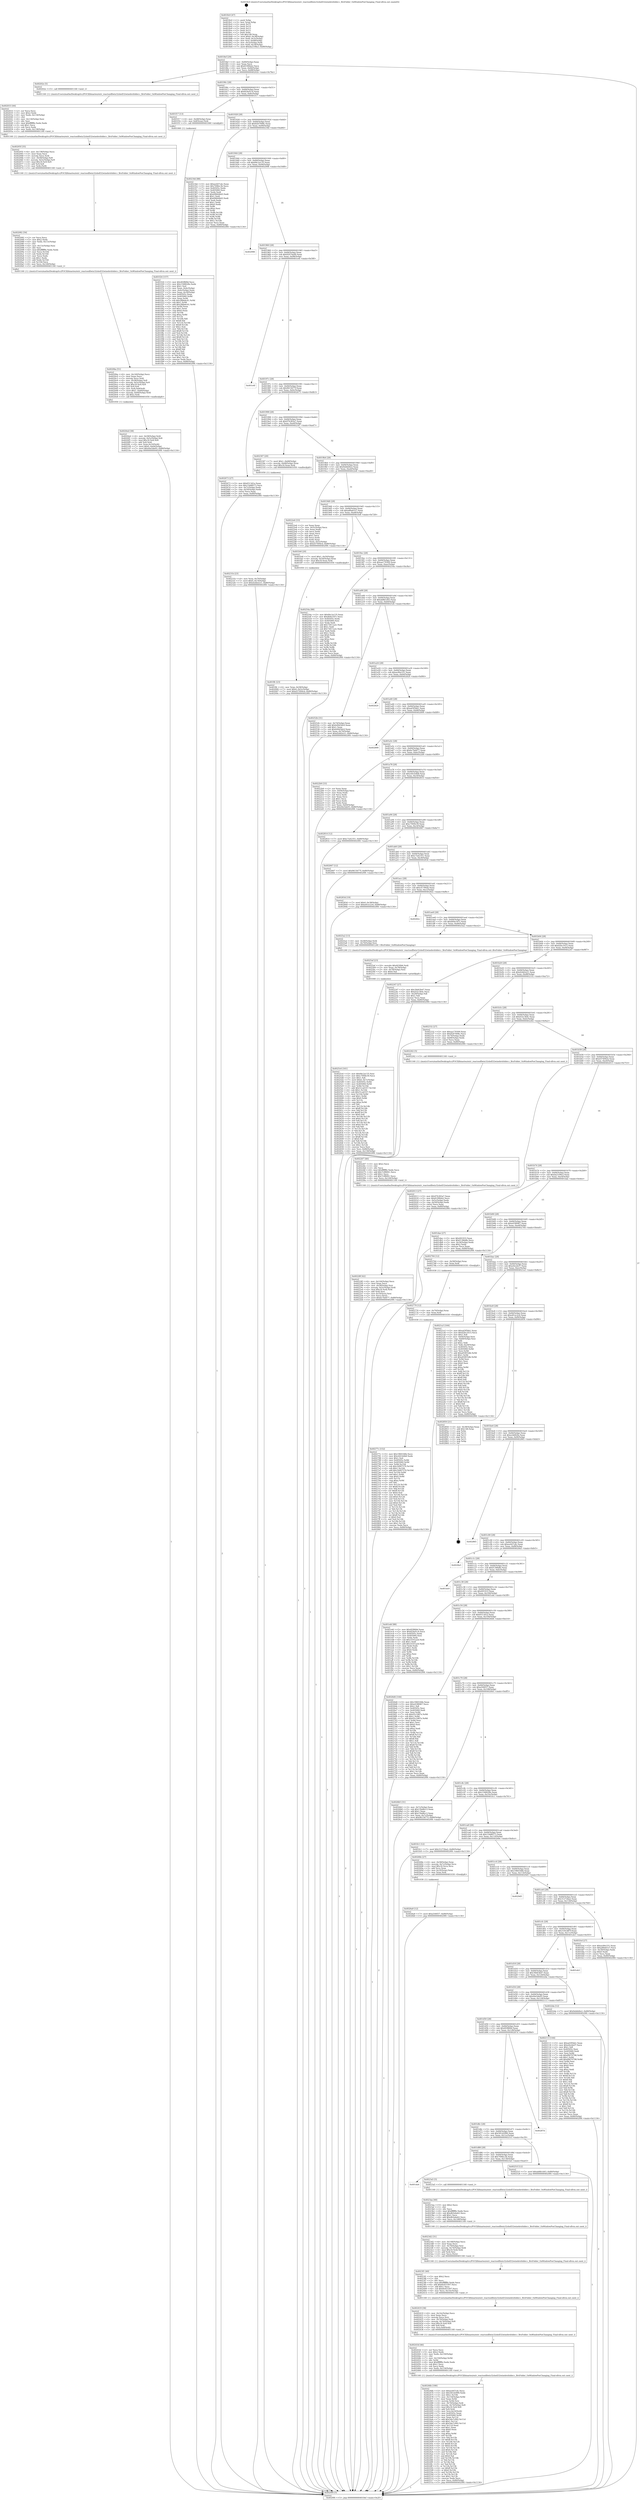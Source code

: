 digraph "0x4018c0" {
  label = "0x4018c0 (/mnt/c/Users/mathe/Desktop/tcc/POCII/binaries/extr_reactosdllwin32shell32winebrsfolder.c_BrsFolder_OnWindowPosChanging_Final-ollvm.out::main(0))"
  labelloc = "t"
  node[shape=record]

  Entry [label="",width=0.3,height=0.3,shape=circle,fillcolor=black,style=filled]
  "0x4018ef" [label="{
     0x4018ef [29]\l
     | [instrs]\l
     &nbsp;&nbsp;0x4018ef \<+3\>: mov -0x80(%rbp),%eax\l
     &nbsp;&nbsp;0x4018f2 \<+2\>: mov %eax,%ecx\l
     &nbsp;&nbsp;0x4018f4 \<+6\>: sub $0x8199feb2,%ecx\l
     &nbsp;&nbsp;0x4018fa \<+6\>: mov %eax,-0x84(%rbp)\l
     &nbsp;&nbsp;0x401900 \<+6\>: mov %ecx,-0x88(%rbp)\l
     &nbsp;&nbsp;0x401906 \<+6\>: je 000000000040202e \<main+0x76e\>\l
  }"]
  "0x40202e" [label="{
     0x40202e [5]\l
     | [instrs]\l
     &nbsp;&nbsp;0x40202e \<+5\>: call 0000000000401160 \<next_i\>\l
     | [calls]\l
     &nbsp;&nbsp;0x401160 \{1\} (/mnt/c/Users/mathe/Desktop/tcc/POCII/binaries/extr_reactosdllwin32shell32winebrsfolder.c_BrsFolder_OnWindowPosChanging_Final-ollvm.out::next_i)\l
  }"]
  "0x40190c" [label="{
     0x40190c [28]\l
     | [instrs]\l
     &nbsp;&nbsp;0x40190c \<+5\>: jmp 0000000000401911 \<main+0x51\>\l
     &nbsp;&nbsp;0x401911 \<+6\>: mov -0x84(%rbp),%eax\l
     &nbsp;&nbsp;0x401917 \<+5\>: sub $0x824ef1c4,%eax\l
     &nbsp;&nbsp;0x40191c \<+6\>: mov %eax,-0x8c(%rbp)\l
     &nbsp;&nbsp;0x401922 \<+6\>: je 0000000000401f17 \<main+0x657\>\l
  }"]
  Exit [label="",width=0.3,height=0.3,shape=circle,fillcolor=black,style=filled,peripheries=2]
  "0x401f17" [label="{
     0x401f17 [13]\l
     | [instrs]\l
     &nbsp;&nbsp;0x401f17 \<+4\>: mov -0x48(%rbp),%rax\l
     &nbsp;&nbsp;0x401f1b \<+4\>: mov 0x8(%rax),%rdi\l
     &nbsp;&nbsp;0x401f1f \<+5\>: call 0000000000401060 \<atoi@plt\>\l
     | [calls]\l
     &nbsp;&nbsp;0x401060 \{1\} (unknown)\l
  }"]
  "0x401928" [label="{
     0x401928 [28]\l
     | [instrs]\l
     &nbsp;&nbsp;0x401928 \<+5\>: jmp 000000000040192d \<main+0x6d\>\l
     &nbsp;&nbsp;0x40192d \<+6\>: mov -0x84(%rbp),%eax\l
     &nbsp;&nbsp;0x401933 \<+5\>: sub $0x8267008c,%eax\l
     &nbsp;&nbsp;0x401938 \<+6\>: mov %eax,-0x90(%rbp)\l
     &nbsp;&nbsp;0x40193e \<+6\>: je 000000000040234d \<main+0xa8d\>\l
  }"]
  "0x40277c" [label="{
     0x40277c [152]\l
     | [instrs]\l
     &nbsp;&nbsp;0x40277c \<+5\>: mov $0x1960166b,%ecx\l
     &nbsp;&nbsp;0x402781 \<+5\>: mov $0xc641b4b8,%edx\l
     &nbsp;&nbsp;0x402786 \<+3\>: mov $0x1,%sil\l
     &nbsp;&nbsp;0x402789 \<+8\>: mov 0x40505c,%r8d\l
     &nbsp;&nbsp;0x402791 \<+8\>: mov 0x405060,%r9d\l
     &nbsp;&nbsp;0x402799 \<+3\>: mov %r8d,%r10d\l
     &nbsp;&nbsp;0x40279c \<+7\>: sub $0x1b997570,%r10d\l
     &nbsp;&nbsp;0x4027a3 \<+4\>: sub $0x1,%r10d\l
     &nbsp;&nbsp;0x4027a7 \<+7\>: add $0x1b997570,%r10d\l
     &nbsp;&nbsp;0x4027ae \<+4\>: imul %r10d,%r8d\l
     &nbsp;&nbsp;0x4027b2 \<+4\>: and $0x1,%r8d\l
     &nbsp;&nbsp;0x4027b6 \<+4\>: cmp $0x0,%r8d\l
     &nbsp;&nbsp;0x4027ba \<+4\>: sete %r11b\l
     &nbsp;&nbsp;0x4027be \<+4\>: cmp $0xa,%r9d\l
     &nbsp;&nbsp;0x4027c2 \<+3\>: setl %bl\l
     &nbsp;&nbsp;0x4027c5 \<+3\>: mov %r11b,%r14b\l
     &nbsp;&nbsp;0x4027c8 \<+4\>: xor $0xff,%r14b\l
     &nbsp;&nbsp;0x4027cc \<+3\>: mov %bl,%r15b\l
     &nbsp;&nbsp;0x4027cf \<+4\>: xor $0xff,%r15b\l
     &nbsp;&nbsp;0x4027d3 \<+4\>: xor $0x0,%sil\l
     &nbsp;&nbsp;0x4027d7 \<+3\>: mov %r14b,%r12b\l
     &nbsp;&nbsp;0x4027da \<+4\>: and $0x0,%r12b\l
     &nbsp;&nbsp;0x4027de \<+3\>: and %sil,%r11b\l
     &nbsp;&nbsp;0x4027e1 \<+3\>: mov %r15b,%r13b\l
     &nbsp;&nbsp;0x4027e4 \<+4\>: and $0x0,%r13b\l
     &nbsp;&nbsp;0x4027e8 \<+3\>: and %sil,%bl\l
     &nbsp;&nbsp;0x4027eb \<+3\>: or %r11b,%r12b\l
     &nbsp;&nbsp;0x4027ee \<+3\>: or %bl,%r13b\l
     &nbsp;&nbsp;0x4027f1 \<+3\>: xor %r13b,%r12b\l
     &nbsp;&nbsp;0x4027f4 \<+3\>: or %r15b,%r14b\l
     &nbsp;&nbsp;0x4027f7 \<+4\>: xor $0xff,%r14b\l
     &nbsp;&nbsp;0x4027fb \<+4\>: or $0x0,%sil\l
     &nbsp;&nbsp;0x4027ff \<+3\>: and %sil,%r14b\l
     &nbsp;&nbsp;0x402802 \<+3\>: or %r14b,%r12b\l
     &nbsp;&nbsp;0x402805 \<+4\>: test $0x1,%r12b\l
     &nbsp;&nbsp;0x402809 \<+3\>: cmovne %edx,%ecx\l
     &nbsp;&nbsp;0x40280c \<+3\>: mov %ecx,-0x80(%rbp)\l
     &nbsp;&nbsp;0x40280f \<+5\>: jmp 00000000004029f4 \<main+0x1134\>\l
  }"]
  "0x40234d" [label="{
     0x40234d [88]\l
     | [instrs]\l
     &nbsp;&nbsp;0x40234d \<+5\>: mov $0xee447cdc,%eax\l
     &nbsp;&nbsp;0x402352 \<+5\>: mov $0x709fec3b,%ecx\l
     &nbsp;&nbsp;0x402357 \<+7\>: mov 0x40505c,%edx\l
     &nbsp;&nbsp;0x40235e \<+7\>: mov 0x405060,%esi\l
     &nbsp;&nbsp;0x402365 \<+2\>: mov %edx,%edi\l
     &nbsp;&nbsp;0x402367 \<+6\>: add $0x696646d3,%edi\l
     &nbsp;&nbsp;0x40236d \<+3\>: sub $0x1,%edi\l
     &nbsp;&nbsp;0x402370 \<+6\>: sub $0x696646d3,%edi\l
     &nbsp;&nbsp;0x402376 \<+3\>: imul %edi,%edx\l
     &nbsp;&nbsp;0x402379 \<+3\>: and $0x1,%edx\l
     &nbsp;&nbsp;0x40237c \<+3\>: cmp $0x0,%edx\l
     &nbsp;&nbsp;0x40237f \<+4\>: sete %r8b\l
     &nbsp;&nbsp;0x402383 \<+3\>: cmp $0xa,%esi\l
     &nbsp;&nbsp;0x402386 \<+4\>: setl %r9b\l
     &nbsp;&nbsp;0x40238a \<+3\>: mov %r8b,%r10b\l
     &nbsp;&nbsp;0x40238d \<+3\>: and %r9b,%r10b\l
     &nbsp;&nbsp;0x402390 \<+3\>: xor %r9b,%r8b\l
     &nbsp;&nbsp;0x402393 \<+3\>: or %r8b,%r10b\l
     &nbsp;&nbsp;0x402396 \<+4\>: test $0x1,%r10b\l
     &nbsp;&nbsp;0x40239a \<+3\>: cmovne %ecx,%eax\l
     &nbsp;&nbsp;0x40239d \<+3\>: mov %eax,-0x80(%rbp)\l
     &nbsp;&nbsp;0x4023a0 \<+5\>: jmp 00000000004029f4 \<main+0x1134\>\l
  }"]
  "0x401944" [label="{
     0x401944 [28]\l
     | [instrs]\l
     &nbsp;&nbsp;0x401944 \<+5\>: jmp 0000000000401949 \<main+0x89\>\l
     &nbsp;&nbsp;0x401949 \<+6\>: mov -0x84(%rbp),%eax\l
     &nbsp;&nbsp;0x40194f \<+5\>: sub $0x84c2a135,%eax\l
     &nbsp;&nbsp;0x401954 \<+6\>: mov %eax,-0x94(%rbp)\l
     &nbsp;&nbsp;0x40195a \<+6\>: je 0000000000402998 \<main+0x10d8\>\l
  }"]
  "0x402770" [label="{
     0x402770 [12]\l
     | [instrs]\l
     &nbsp;&nbsp;0x402770 \<+4\>: mov -0x70(%rbp),%rax\l
     &nbsp;&nbsp;0x402774 \<+3\>: mov %rax,%rdi\l
     &nbsp;&nbsp;0x402777 \<+5\>: call 0000000000401030 \<free@plt\>\l
     | [calls]\l
     &nbsp;&nbsp;0x401030 \{1\} (unknown)\l
  }"]
  "0x402998" [label="{
     0x402998\l
  }", style=dashed]
  "0x401960" [label="{
     0x401960 [28]\l
     | [instrs]\l
     &nbsp;&nbsp;0x401960 \<+5\>: jmp 0000000000401965 \<main+0xa5\>\l
     &nbsp;&nbsp;0x401965 \<+6\>: mov -0x84(%rbp),%eax\l
     &nbsp;&nbsp;0x40196b \<+5\>: sub $0x92074a99,%eax\l
     &nbsp;&nbsp;0x401970 \<+6\>: mov %eax,-0x98(%rbp)\l
     &nbsp;&nbsp;0x401976 \<+6\>: je 0000000000401e4f \<main+0x58f\>\l
  }"]
  "0x4026a9" [label="{
     0x4026a9 [12]\l
     | [instrs]\l
     &nbsp;&nbsp;0x4026a9 \<+7\>: movl $0xa540f37,-0x80(%rbp)\l
     &nbsp;&nbsp;0x4026b0 \<+5\>: jmp 00000000004029f4 \<main+0x1134\>\l
  }"]
  "0x401e4f" [label="{
     0x401e4f\l
  }", style=dashed]
  "0x40197c" [label="{
     0x40197c [28]\l
     | [instrs]\l
     &nbsp;&nbsp;0x40197c \<+5\>: jmp 0000000000401981 \<main+0xc1\>\l
     &nbsp;&nbsp;0x401981 \<+6\>: mov -0x84(%rbp),%eax\l
     &nbsp;&nbsp;0x401987 \<+5\>: sub $0x9615677f,%eax\l
     &nbsp;&nbsp;0x40198c \<+6\>: mov %eax,-0x9c(%rbp)\l
     &nbsp;&nbsp;0x401992 \<+6\>: je 0000000000402673 \<main+0xdb3\>\l
  }"]
  "0x4025c6" [label="{
     0x4025c6 [161]\l
     | [instrs]\l
     &nbsp;&nbsp;0x4025c6 \<+5\>: mov $0x84c2a135,%esi\l
     &nbsp;&nbsp;0x4025cb \<+5\>: mov $0xc7009e39,%ecx\l
     &nbsp;&nbsp;0x4025d0 \<+2\>: mov $0x1,%dl\l
     &nbsp;&nbsp;0x4025d2 \<+7\>: movl $0x0,-0x7c(%rbp)\l
     &nbsp;&nbsp;0x4025d9 \<+8\>: mov 0x40505c,%r8d\l
     &nbsp;&nbsp;0x4025e1 \<+8\>: mov 0x405060,%r9d\l
     &nbsp;&nbsp;0x4025e9 \<+3\>: mov %r8d,%r10d\l
     &nbsp;&nbsp;0x4025ec \<+7\>: add $0x51ca0357,%r10d\l
     &nbsp;&nbsp;0x4025f3 \<+4\>: sub $0x1,%r10d\l
     &nbsp;&nbsp;0x4025f7 \<+7\>: sub $0x51ca0357,%r10d\l
     &nbsp;&nbsp;0x4025fe \<+4\>: imul %r10d,%r8d\l
     &nbsp;&nbsp;0x402602 \<+4\>: and $0x1,%r8d\l
     &nbsp;&nbsp;0x402606 \<+4\>: cmp $0x0,%r8d\l
     &nbsp;&nbsp;0x40260a \<+4\>: sete %r11b\l
     &nbsp;&nbsp;0x40260e \<+4\>: cmp $0xa,%r9d\l
     &nbsp;&nbsp;0x402612 \<+3\>: setl %bl\l
     &nbsp;&nbsp;0x402615 \<+3\>: mov %r11b,%r14b\l
     &nbsp;&nbsp;0x402618 \<+4\>: xor $0xff,%r14b\l
     &nbsp;&nbsp;0x40261c \<+3\>: mov %bl,%r15b\l
     &nbsp;&nbsp;0x40261f \<+4\>: xor $0xff,%r15b\l
     &nbsp;&nbsp;0x402623 \<+3\>: xor $0x0,%dl\l
     &nbsp;&nbsp;0x402626 \<+3\>: mov %r14b,%r12b\l
     &nbsp;&nbsp;0x402629 \<+4\>: and $0x0,%r12b\l
     &nbsp;&nbsp;0x40262d \<+3\>: and %dl,%r11b\l
     &nbsp;&nbsp;0x402630 \<+3\>: mov %r15b,%r13b\l
     &nbsp;&nbsp;0x402633 \<+4\>: and $0x0,%r13b\l
     &nbsp;&nbsp;0x402637 \<+2\>: and %dl,%bl\l
     &nbsp;&nbsp;0x402639 \<+3\>: or %r11b,%r12b\l
     &nbsp;&nbsp;0x40263c \<+3\>: or %bl,%r13b\l
     &nbsp;&nbsp;0x40263f \<+3\>: xor %r13b,%r12b\l
     &nbsp;&nbsp;0x402642 \<+3\>: or %r15b,%r14b\l
     &nbsp;&nbsp;0x402645 \<+4\>: xor $0xff,%r14b\l
     &nbsp;&nbsp;0x402649 \<+3\>: or $0x0,%dl\l
     &nbsp;&nbsp;0x40264c \<+3\>: and %dl,%r14b\l
     &nbsp;&nbsp;0x40264f \<+3\>: or %r14b,%r12b\l
     &nbsp;&nbsp;0x402652 \<+4\>: test $0x1,%r12b\l
     &nbsp;&nbsp;0x402656 \<+3\>: cmovne %ecx,%esi\l
     &nbsp;&nbsp;0x402659 \<+3\>: mov %esi,-0x80(%rbp)\l
     &nbsp;&nbsp;0x40265c \<+6\>: mov %eax,-0x158(%rbp)\l
     &nbsp;&nbsp;0x402662 \<+5\>: jmp 00000000004029f4 \<main+0x1134\>\l
  }"]
  "0x402673" [label="{
     0x402673 [27]\l
     | [instrs]\l
     &nbsp;&nbsp;0x402673 \<+5\>: mov $0x6513d1a,%eax\l
     &nbsp;&nbsp;0x402678 \<+5\>: mov $0x15dd8573,%ecx\l
     &nbsp;&nbsp;0x40267d \<+3\>: mov -0x7c(%rbp),%edx\l
     &nbsp;&nbsp;0x402680 \<+3\>: cmp -0x50(%rbp),%edx\l
     &nbsp;&nbsp;0x402683 \<+3\>: cmovl %ecx,%eax\l
     &nbsp;&nbsp;0x402686 \<+3\>: mov %eax,-0x80(%rbp)\l
     &nbsp;&nbsp;0x402689 \<+5\>: jmp 00000000004029f4 \<main+0x1134\>\l
  }"]
  "0x401998" [label="{
     0x401998 [28]\l
     | [instrs]\l
     &nbsp;&nbsp;0x401998 \<+5\>: jmp 000000000040199d \<main+0xdd\>\l
     &nbsp;&nbsp;0x40199d \<+6\>: mov -0x84(%rbp),%eax\l
     &nbsp;&nbsp;0x4019a3 \<+5\>: sub $0x97b383a7,%eax\l
     &nbsp;&nbsp;0x4019a8 \<+6\>: mov %eax,-0xa0(%rbp)\l
     &nbsp;&nbsp;0x4019ae \<+6\>: je 0000000000402307 \<main+0xa47\>\l
  }"]
  "0x4025af" [label="{
     0x4025af [23]\l
     | [instrs]\l
     &nbsp;&nbsp;0x4025af \<+10\>: movabs $0x4030b6,%rdi\l
     &nbsp;&nbsp;0x4025b9 \<+3\>: mov %eax,-0x78(%rbp)\l
     &nbsp;&nbsp;0x4025bc \<+3\>: mov -0x78(%rbp),%esi\l
     &nbsp;&nbsp;0x4025bf \<+2\>: mov $0x0,%al\l
     &nbsp;&nbsp;0x4025c1 \<+5\>: call 0000000000401040 \<printf@plt\>\l
     | [calls]\l
     &nbsp;&nbsp;0x401040 \{1\} (unknown)\l
  }"]
  "0x402307" [label="{
     0x402307 [20]\l
     | [instrs]\l
     &nbsp;&nbsp;0x402307 \<+7\>: movl $0x1,-0x68(%rbp)\l
     &nbsp;&nbsp;0x40230e \<+4\>: movslq -0x68(%rbp),%rax\l
     &nbsp;&nbsp;0x402312 \<+4\>: imul $0x18,%rax,%rdi\l
     &nbsp;&nbsp;0x402316 \<+5\>: call 0000000000401050 \<malloc@plt\>\l
     | [calls]\l
     &nbsp;&nbsp;0x401050 \{1\} (unknown)\l
  }"]
  "0x4019b4" [label="{
     0x4019b4 [28]\l
     | [instrs]\l
     &nbsp;&nbsp;0x4019b4 \<+5\>: jmp 00000000004019b9 \<main+0xf9\>\l
     &nbsp;&nbsp;0x4019b9 \<+6\>: mov -0x84(%rbp),%eax\l
     &nbsp;&nbsp;0x4019bf \<+5\>: sub $0x9eb6d4e2,%eax\l
     &nbsp;&nbsp;0x4019c4 \<+6\>: mov %eax,-0xa4(%rbp)\l
     &nbsp;&nbsp;0x4019ca \<+6\>: je 00000000004022e6 \<main+0xa26\>\l
  }"]
  "0x40246b" [label="{
     0x40246b [180]\l
     | [instrs]\l
     &nbsp;&nbsp;0x40246b \<+5\>: mov $0xee447cdc,%ecx\l
     &nbsp;&nbsp;0x402470 \<+5\>: mov $0x581d2990,%edx\l
     &nbsp;&nbsp;0x402475 \<+3\>: mov $0x1,%r10b\l
     &nbsp;&nbsp;0x402478 \<+7\>: mov -0x154(%rbp),%r9d\l
     &nbsp;&nbsp;0x40247f \<+4\>: imul %eax,%r9d\l
     &nbsp;&nbsp;0x402483 \<+3\>: movslq %r9d,%rsi\l
     &nbsp;&nbsp;0x402486 \<+4\>: mov -0x70(%rbp),%rdi\l
     &nbsp;&nbsp;0x40248a \<+4\>: movslq -0x74(%rbp),%r8\l
     &nbsp;&nbsp;0x40248e \<+4\>: imul $0x18,%r8,%r8\l
     &nbsp;&nbsp;0x402492 \<+3\>: add %r8,%rdi\l
     &nbsp;&nbsp;0x402495 \<+4\>: mov %rsi,0x10(%rdi)\l
     &nbsp;&nbsp;0x402499 \<+7\>: mov 0x40505c,%eax\l
     &nbsp;&nbsp;0x4024a0 \<+8\>: mov 0x405060,%r9d\l
     &nbsp;&nbsp;0x4024a8 \<+3\>: mov %eax,%r11d\l
     &nbsp;&nbsp;0x4024ab \<+7\>: add $0x5da7c992,%r11d\l
     &nbsp;&nbsp;0x4024b2 \<+4\>: sub $0x1,%r11d\l
     &nbsp;&nbsp;0x4024b6 \<+7\>: sub $0x5da7c992,%r11d\l
     &nbsp;&nbsp;0x4024bd \<+4\>: imul %r11d,%eax\l
     &nbsp;&nbsp;0x4024c1 \<+3\>: and $0x1,%eax\l
     &nbsp;&nbsp;0x4024c4 \<+3\>: cmp $0x0,%eax\l
     &nbsp;&nbsp;0x4024c7 \<+3\>: sete %bl\l
     &nbsp;&nbsp;0x4024ca \<+4\>: cmp $0xa,%r9d\l
     &nbsp;&nbsp;0x4024ce \<+4\>: setl %r14b\l
     &nbsp;&nbsp;0x4024d2 \<+3\>: mov %bl,%r15b\l
     &nbsp;&nbsp;0x4024d5 \<+4\>: xor $0xff,%r15b\l
     &nbsp;&nbsp;0x4024d9 \<+3\>: mov %r14b,%r12b\l
     &nbsp;&nbsp;0x4024dc \<+4\>: xor $0xff,%r12b\l
     &nbsp;&nbsp;0x4024e0 \<+4\>: xor $0x0,%r10b\l
     &nbsp;&nbsp;0x4024e4 \<+3\>: mov %r15b,%r13b\l
     &nbsp;&nbsp;0x4024e7 \<+4\>: and $0x0,%r13b\l
     &nbsp;&nbsp;0x4024eb \<+3\>: and %r10b,%bl\l
     &nbsp;&nbsp;0x4024ee \<+3\>: mov %r12b,%al\l
     &nbsp;&nbsp;0x4024f1 \<+2\>: and $0x0,%al\l
     &nbsp;&nbsp;0x4024f3 \<+3\>: and %r10b,%r14b\l
     &nbsp;&nbsp;0x4024f6 \<+3\>: or %bl,%r13b\l
     &nbsp;&nbsp;0x4024f9 \<+3\>: or %r14b,%al\l
     &nbsp;&nbsp;0x4024fc \<+3\>: xor %al,%r13b\l
     &nbsp;&nbsp;0x4024ff \<+3\>: or %r12b,%r15b\l
     &nbsp;&nbsp;0x402502 \<+4\>: xor $0xff,%r15b\l
     &nbsp;&nbsp;0x402506 \<+4\>: or $0x0,%r10b\l
     &nbsp;&nbsp;0x40250a \<+3\>: and %r10b,%r15b\l
     &nbsp;&nbsp;0x40250d \<+3\>: or %r15b,%r13b\l
     &nbsp;&nbsp;0x402510 \<+4\>: test $0x1,%r13b\l
     &nbsp;&nbsp;0x402514 \<+3\>: cmovne %edx,%ecx\l
     &nbsp;&nbsp;0x402517 \<+3\>: mov %ecx,-0x80(%rbp)\l
     &nbsp;&nbsp;0x40251a \<+5\>: jmp 00000000004029f4 \<main+0x1134\>\l
  }"]
  "0x4022e6" [label="{
     0x4022e6 [33]\l
     | [instrs]\l
     &nbsp;&nbsp;0x4022e6 \<+2\>: xor %eax,%eax\l
     &nbsp;&nbsp;0x4022e8 \<+3\>: mov -0x5c(%rbp),%ecx\l
     &nbsp;&nbsp;0x4022eb \<+2\>: mov %eax,%edx\l
     &nbsp;&nbsp;0x4022ed \<+2\>: sub %ecx,%edx\l
     &nbsp;&nbsp;0x4022ef \<+2\>: mov %eax,%ecx\l
     &nbsp;&nbsp;0x4022f1 \<+3\>: sub $0x1,%ecx\l
     &nbsp;&nbsp;0x4022f4 \<+2\>: add %ecx,%edx\l
     &nbsp;&nbsp;0x4022f6 \<+2\>: sub %edx,%eax\l
     &nbsp;&nbsp;0x4022f8 \<+3\>: mov %eax,-0x5c(%rbp)\l
     &nbsp;&nbsp;0x4022fb \<+7\>: movl $0xd37494cb,-0x80(%rbp)\l
     &nbsp;&nbsp;0x402302 \<+5\>: jmp 00000000004029f4 \<main+0x1134\>\l
  }"]
  "0x4019d0" [label="{
     0x4019d0 [28]\l
     | [instrs]\l
     &nbsp;&nbsp;0x4019d0 \<+5\>: jmp 00000000004019d5 \<main+0x115\>\l
     &nbsp;&nbsp;0x4019d5 \<+6\>: mov -0x84(%rbp),%eax\l
     &nbsp;&nbsp;0x4019db \<+5\>: sub $0xa89a61e7,%eax\l
     &nbsp;&nbsp;0x4019e0 \<+6\>: mov %eax,-0xa8(%rbp)\l
     &nbsp;&nbsp;0x4019e6 \<+6\>: je 0000000000401fe8 \<main+0x728\>\l
  }"]
  "0x40243d" [label="{
     0x40243d [46]\l
     | [instrs]\l
     &nbsp;&nbsp;0x40243d \<+2\>: xor %ecx,%ecx\l
     &nbsp;&nbsp;0x40243f \<+5\>: mov $0x2,%edx\l
     &nbsp;&nbsp;0x402444 \<+6\>: mov %edx,-0x150(%rbp)\l
     &nbsp;&nbsp;0x40244a \<+1\>: cltd\l
     &nbsp;&nbsp;0x40244b \<+7\>: mov -0x150(%rbp),%r9d\l
     &nbsp;&nbsp;0x402452 \<+3\>: idiv %r9d\l
     &nbsp;&nbsp;0x402455 \<+6\>: imul $0xfffffffe,%edx,%edx\l
     &nbsp;&nbsp;0x40245b \<+3\>: sub $0x1,%ecx\l
     &nbsp;&nbsp;0x40245e \<+2\>: sub %ecx,%edx\l
     &nbsp;&nbsp;0x402460 \<+6\>: mov %edx,-0x154(%rbp)\l
     &nbsp;&nbsp;0x402466 \<+5\>: call 0000000000401160 \<next_i\>\l
     | [calls]\l
     &nbsp;&nbsp;0x401160 \{1\} (/mnt/c/Users/mathe/Desktop/tcc/POCII/binaries/extr_reactosdllwin32shell32winebrsfolder.c_BrsFolder_OnWindowPosChanging_Final-ollvm.out::next_i)\l
  }"]
  "0x401fe8" [label="{
     0x401fe8 [20]\l
     | [instrs]\l
     &nbsp;&nbsp;0x401fe8 \<+7\>: movl $0x1,-0x50(%rbp)\l
     &nbsp;&nbsp;0x401fef \<+4\>: movslq -0x50(%rbp),%rax\l
     &nbsp;&nbsp;0x401ff3 \<+4\>: imul $0x18,%rax,%rdi\l
     &nbsp;&nbsp;0x401ff7 \<+5\>: call 0000000000401050 \<malloc@plt\>\l
     | [calls]\l
     &nbsp;&nbsp;0x401050 \{1\} (unknown)\l
  }"]
  "0x4019ec" [label="{
     0x4019ec [28]\l
     | [instrs]\l
     &nbsp;&nbsp;0x4019ec \<+5\>: jmp 00000000004019f1 \<main+0x131\>\l
     &nbsp;&nbsp;0x4019f1 \<+6\>: mov -0x84(%rbp),%eax\l
     &nbsp;&nbsp;0x4019f7 \<+5\>: sub $0xaa179309,%eax\l
     &nbsp;&nbsp;0x4019fc \<+6\>: mov %eax,-0xac(%rbp)\l
     &nbsp;&nbsp;0x401a02 \<+6\>: je 000000000040254a \<main+0xc8a\>\l
  }"]
  "0x402419" [label="{
     0x402419 [36]\l
     | [instrs]\l
     &nbsp;&nbsp;0x402419 \<+6\>: mov -0x14c(%rbp),%ecx\l
     &nbsp;&nbsp;0x40241f \<+3\>: imul %eax,%ecx\l
     &nbsp;&nbsp;0x402422 \<+3\>: movslq %ecx,%rsi\l
     &nbsp;&nbsp;0x402425 \<+4\>: mov -0x70(%rbp),%rdi\l
     &nbsp;&nbsp;0x402429 \<+4\>: movslq -0x74(%rbp),%r8\l
     &nbsp;&nbsp;0x40242d \<+4\>: imul $0x18,%r8,%r8\l
     &nbsp;&nbsp;0x402431 \<+3\>: add %r8,%rdi\l
     &nbsp;&nbsp;0x402434 \<+4\>: mov %rsi,0x8(%rdi)\l
     &nbsp;&nbsp;0x402438 \<+5\>: call 0000000000401160 \<next_i\>\l
     | [calls]\l
     &nbsp;&nbsp;0x401160 \{1\} (/mnt/c/Users/mathe/Desktop/tcc/POCII/binaries/extr_reactosdllwin32shell32winebrsfolder.c_BrsFolder_OnWindowPosChanging_Final-ollvm.out::next_i)\l
  }"]
  "0x40254a" [label="{
     0x40254a [88]\l
     | [instrs]\l
     &nbsp;&nbsp;0x40254a \<+5\>: mov $0x84c2a135,%eax\l
     &nbsp;&nbsp;0x40254f \<+5\>: mov $0xd04e187c,%ecx\l
     &nbsp;&nbsp;0x402554 \<+7\>: mov 0x40505c,%edx\l
     &nbsp;&nbsp;0x40255b \<+7\>: mov 0x405060,%esi\l
     &nbsp;&nbsp;0x402562 \<+2\>: mov %edx,%edi\l
     &nbsp;&nbsp;0x402564 \<+6\>: add $0x73611a2c,%edi\l
     &nbsp;&nbsp;0x40256a \<+3\>: sub $0x1,%edi\l
     &nbsp;&nbsp;0x40256d \<+6\>: sub $0x73611a2c,%edi\l
     &nbsp;&nbsp;0x402573 \<+3\>: imul %edi,%edx\l
     &nbsp;&nbsp;0x402576 \<+3\>: and $0x1,%edx\l
     &nbsp;&nbsp;0x402579 \<+3\>: cmp $0x0,%edx\l
     &nbsp;&nbsp;0x40257c \<+4\>: sete %r8b\l
     &nbsp;&nbsp;0x402580 \<+3\>: cmp $0xa,%esi\l
     &nbsp;&nbsp;0x402583 \<+4\>: setl %r9b\l
     &nbsp;&nbsp;0x402587 \<+3\>: mov %r8b,%r10b\l
     &nbsp;&nbsp;0x40258a \<+3\>: and %r9b,%r10b\l
     &nbsp;&nbsp;0x40258d \<+3\>: xor %r9b,%r8b\l
     &nbsp;&nbsp;0x402590 \<+3\>: or %r8b,%r10b\l
     &nbsp;&nbsp;0x402593 \<+4\>: test $0x1,%r10b\l
     &nbsp;&nbsp;0x402597 \<+3\>: cmovne %ecx,%eax\l
     &nbsp;&nbsp;0x40259a \<+3\>: mov %eax,-0x80(%rbp)\l
     &nbsp;&nbsp;0x40259d \<+5\>: jmp 00000000004029f4 \<main+0x1134\>\l
  }"]
  "0x401a08" [label="{
     0x401a08 [28]\l
     | [instrs]\l
     &nbsp;&nbsp;0x401a08 \<+5\>: jmp 0000000000401a0d \<main+0x14d\>\l
     &nbsp;&nbsp;0x401a0d \<+6\>: mov -0x84(%rbp),%eax\l
     &nbsp;&nbsp;0x401a13 \<+5\>: sub $0xab8b1d43,%eax\l
     &nbsp;&nbsp;0x401a18 \<+6\>: mov %eax,-0xb0(%rbp)\l
     &nbsp;&nbsp;0x401a1e \<+6\>: je 000000000040252b \<main+0xc6b\>\l
  }"]
  "0x4023f1" [label="{
     0x4023f1 [40]\l
     | [instrs]\l
     &nbsp;&nbsp;0x4023f1 \<+5\>: mov $0x2,%ecx\l
     &nbsp;&nbsp;0x4023f6 \<+1\>: cltd\l
     &nbsp;&nbsp;0x4023f7 \<+2\>: idiv %ecx\l
     &nbsp;&nbsp;0x4023f9 \<+6\>: imul $0xfffffffe,%edx,%ecx\l
     &nbsp;&nbsp;0x4023ff \<+6\>: add $0x8c653307,%ecx\l
     &nbsp;&nbsp;0x402405 \<+3\>: add $0x1,%ecx\l
     &nbsp;&nbsp;0x402408 \<+6\>: sub $0x8c653307,%ecx\l
     &nbsp;&nbsp;0x40240e \<+6\>: mov %ecx,-0x14c(%rbp)\l
     &nbsp;&nbsp;0x402414 \<+5\>: call 0000000000401160 \<next_i\>\l
     | [calls]\l
     &nbsp;&nbsp;0x401160 \{1\} (/mnt/c/Users/mathe/Desktop/tcc/POCII/binaries/extr_reactosdllwin32shell32winebrsfolder.c_BrsFolder_OnWindowPosChanging_Final-ollvm.out::next_i)\l
  }"]
  "0x40252b" [label="{
     0x40252b [31]\l
     | [instrs]\l
     &nbsp;&nbsp;0x40252b \<+3\>: mov -0x74(%rbp),%eax\l
     &nbsp;&nbsp;0x40252e \<+5\>: add $0xb49d3dc0,%eax\l
     &nbsp;&nbsp;0x402533 \<+3\>: add $0x1,%eax\l
     &nbsp;&nbsp;0x402536 \<+5\>: sub $0xb49d3dc0,%eax\l
     &nbsp;&nbsp;0x40253b \<+3\>: mov %eax,-0x74(%rbp)\l
     &nbsp;&nbsp;0x40253e \<+7\>: movl $0xd2dd2e21,-0x80(%rbp)\l
     &nbsp;&nbsp;0x402545 \<+5\>: jmp 00000000004029f4 \<main+0x1134\>\l
  }"]
  "0x401a24" [label="{
     0x401a24 [28]\l
     | [instrs]\l
     &nbsp;&nbsp;0x401a24 \<+5\>: jmp 0000000000401a29 \<main+0x169\>\l
     &nbsp;&nbsp;0x401a29 \<+6\>: mov -0x84(%rbp),%eax\l
     &nbsp;&nbsp;0x401a2f \<+5\>: sub $0xac84e331,%eax\l
     &nbsp;&nbsp;0x401a34 \<+6\>: mov %eax,-0xb4(%rbp)\l
     &nbsp;&nbsp;0x401a3a \<+6\>: je 0000000000402820 \<main+0xf60\>\l
  }"]
  "0x4023d2" [label="{
     0x4023d2 [31]\l
     | [instrs]\l
     &nbsp;&nbsp;0x4023d2 \<+6\>: mov -0x148(%rbp),%ecx\l
     &nbsp;&nbsp;0x4023d8 \<+3\>: imul %eax,%ecx\l
     &nbsp;&nbsp;0x4023db \<+4\>: mov -0x70(%rbp),%rsi\l
     &nbsp;&nbsp;0x4023df \<+4\>: movslq -0x74(%rbp),%rdi\l
     &nbsp;&nbsp;0x4023e3 \<+4\>: imul $0x18,%rdi,%rdi\l
     &nbsp;&nbsp;0x4023e7 \<+3\>: add %rdi,%rsi\l
     &nbsp;&nbsp;0x4023ea \<+2\>: mov %ecx,(%rsi)\l
     &nbsp;&nbsp;0x4023ec \<+5\>: call 0000000000401160 \<next_i\>\l
     | [calls]\l
     &nbsp;&nbsp;0x401160 \{1\} (/mnt/c/Users/mathe/Desktop/tcc/POCII/binaries/extr_reactosdllwin32shell32winebrsfolder.c_BrsFolder_OnWindowPosChanging_Final-ollvm.out::next_i)\l
  }"]
  "0x402820" [label="{
     0x402820\l
  }", style=dashed]
  "0x401a40" [label="{
     0x401a40 [28]\l
     | [instrs]\l
     &nbsp;&nbsp;0x401a40 \<+5\>: jmp 0000000000401a45 \<main+0x185\>\l
     &nbsp;&nbsp;0x401a45 \<+6\>: mov -0x84(%rbp),%eax\l
     &nbsp;&nbsp;0x401a4b \<+5\>: sub $0xad3f5bb1,%eax\l
     &nbsp;&nbsp;0x401a50 \<+6\>: mov %eax,-0xb8(%rbp)\l
     &nbsp;&nbsp;0x401a56 \<+6\>: je 0000000000402899 \<main+0xfd9\>\l
  }"]
  "0x4023aa" [label="{
     0x4023aa [40]\l
     | [instrs]\l
     &nbsp;&nbsp;0x4023aa \<+5\>: mov $0x2,%ecx\l
     &nbsp;&nbsp;0x4023af \<+1\>: cltd\l
     &nbsp;&nbsp;0x4023b0 \<+2\>: idiv %ecx\l
     &nbsp;&nbsp;0x4023b2 \<+6\>: imul $0xfffffffe,%edx,%ecx\l
     &nbsp;&nbsp;0x4023b8 \<+6\>: sub $0xdb5ebeb5,%ecx\l
     &nbsp;&nbsp;0x4023be \<+3\>: add $0x1,%ecx\l
     &nbsp;&nbsp;0x4023c1 \<+6\>: add $0xdb5ebeb5,%ecx\l
     &nbsp;&nbsp;0x4023c7 \<+6\>: mov %ecx,-0x148(%rbp)\l
     &nbsp;&nbsp;0x4023cd \<+5\>: call 0000000000401160 \<next_i\>\l
     | [calls]\l
     &nbsp;&nbsp;0x401160 \{1\} (/mnt/c/Users/mathe/Desktop/tcc/POCII/binaries/extr_reactosdllwin32shell32winebrsfolder.c_BrsFolder_OnWindowPosChanging_Final-ollvm.out::next_i)\l
  }"]
  "0x402899" [label="{
     0x402899\l
  }", style=dashed]
  "0x401a5c" [label="{
     0x401a5c [28]\l
     | [instrs]\l
     &nbsp;&nbsp;0x401a5c \<+5\>: jmp 0000000000401a61 \<main+0x1a1\>\l
     &nbsp;&nbsp;0x401a61 \<+6\>: mov -0x84(%rbp),%eax\l
     &nbsp;&nbsp;0x401a67 \<+5\>: sub $0xbc7bd477,%eax\l
     &nbsp;&nbsp;0x401a6c \<+6\>: mov %eax,-0xbc(%rbp)\l
     &nbsp;&nbsp;0x401a72 \<+6\>: je 00000000004022b9 \<main+0x9f9\>\l
  }"]
  "0x401da4" [label="{
     0x401da4\l
  }", style=dashed]
  "0x4022b9" [label="{
     0x4022b9 [33]\l
     | [instrs]\l
     &nbsp;&nbsp;0x4022b9 \<+2\>: xor %eax,%eax\l
     &nbsp;&nbsp;0x4022bb \<+3\>: mov -0x64(%rbp),%ecx\l
     &nbsp;&nbsp;0x4022be \<+2\>: mov %eax,%edx\l
     &nbsp;&nbsp;0x4022c0 \<+2\>: sub %ecx,%edx\l
     &nbsp;&nbsp;0x4022c2 \<+2\>: mov %eax,%ecx\l
     &nbsp;&nbsp;0x4022c4 \<+3\>: sub $0x1,%ecx\l
     &nbsp;&nbsp;0x4022c7 \<+2\>: add %ecx,%edx\l
     &nbsp;&nbsp;0x4022c9 \<+2\>: sub %edx,%eax\l
     &nbsp;&nbsp;0x4022cb \<+3\>: mov %eax,-0x64(%rbp)\l
     &nbsp;&nbsp;0x4022ce \<+7\>: movl $0x44e5de05,-0x80(%rbp)\l
     &nbsp;&nbsp;0x4022d5 \<+5\>: jmp 00000000004029f4 \<main+0x1134\>\l
  }"]
  "0x401a78" [label="{
     0x401a78 [28]\l
     | [instrs]\l
     &nbsp;&nbsp;0x401a78 \<+5\>: jmp 0000000000401a7d \<main+0x1bd\>\l
     &nbsp;&nbsp;0x401a7d \<+6\>: mov -0x84(%rbp),%eax\l
     &nbsp;&nbsp;0x401a83 \<+5\>: sub $0xc641b4b8,%eax\l
     &nbsp;&nbsp;0x401a88 \<+6\>: mov %eax,-0xc0(%rbp)\l
     &nbsp;&nbsp;0x401a8e \<+6\>: je 0000000000402814 \<main+0xf54\>\l
  }"]
  "0x4023a5" [label="{
     0x4023a5 [5]\l
     | [instrs]\l
     &nbsp;&nbsp;0x4023a5 \<+5\>: call 0000000000401160 \<next_i\>\l
     | [calls]\l
     &nbsp;&nbsp;0x401160 \{1\} (/mnt/c/Users/mathe/Desktop/tcc/POCII/binaries/extr_reactosdllwin32shell32winebrsfolder.c_BrsFolder_OnWindowPosChanging_Final-ollvm.out::next_i)\l
  }"]
  "0x402814" [label="{
     0x402814 [12]\l
     | [instrs]\l
     &nbsp;&nbsp;0x402814 \<+7\>: movl $0xc7a42351,-0x80(%rbp)\l
     &nbsp;&nbsp;0x40281b \<+5\>: jmp 00000000004029f4 \<main+0x1134\>\l
  }"]
  "0x401a94" [label="{
     0x401a94 [28]\l
     | [instrs]\l
     &nbsp;&nbsp;0x401a94 \<+5\>: jmp 0000000000401a99 \<main+0x1d9\>\l
     &nbsp;&nbsp;0x401a99 \<+6\>: mov -0x84(%rbp),%eax\l
     &nbsp;&nbsp;0x401a9f \<+5\>: sub $0xc7009e39,%eax\l
     &nbsp;&nbsp;0x401aa4 \<+6\>: mov %eax,-0xc4(%rbp)\l
     &nbsp;&nbsp;0x401aaa \<+6\>: je 0000000000402667 \<main+0xda7\>\l
  }"]
  "0x401d88" [label="{
     0x401d88 [28]\l
     | [instrs]\l
     &nbsp;&nbsp;0x401d88 \<+5\>: jmp 0000000000401d8d \<main+0x4cd\>\l
     &nbsp;&nbsp;0x401d8d \<+6\>: mov -0x84(%rbp),%eax\l
     &nbsp;&nbsp;0x401d93 \<+5\>: sub $0x709fec3b,%eax\l
     &nbsp;&nbsp;0x401d98 \<+6\>: mov %eax,-0x130(%rbp)\l
     &nbsp;&nbsp;0x401d9e \<+6\>: je 00000000004023a5 \<main+0xae5\>\l
  }"]
  "0x402667" [label="{
     0x402667 [12]\l
     | [instrs]\l
     &nbsp;&nbsp;0x402667 \<+7\>: movl $0x9615677f,-0x80(%rbp)\l
     &nbsp;&nbsp;0x40266e \<+5\>: jmp 00000000004029f4 \<main+0x1134\>\l
  }"]
  "0x401ab0" [label="{
     0x401ab0 [28]\l
     | [instrs]\l
     &nbsp;&nbsp;0x401ab0 \<+5\>: jmp 0000000000401ab5 \<main+0x1f5\>\l
     &nbsp;&nbsp;0x401ab5 \<+6\>: mov -0x84(%rbp),%eax\l
     &nbsp;&nbsp;0x401abb \<+5\>: sub $0xc7a42351,%eax\l
     &nbsp;&nbsp;0x401ac0 \<+6\>: mov %eax,-0xc8(%rbp)\l
     &nbsp;&nbsp;0x401ac6 \<+6\>: je 000000000040283d \<main+0xf7d\>\l
  }"]
  "0x40251f" [label="{
     0x40251f [12]\l
     | [instrs]\l
     &nbsp;&nbsp;0x40251f \<+7\>: movl $0xab8b1d43,-0x80(%rbp)\l
     &nbsp;&nbsp;0x402526 \<+5\>: jmp 00000000004029f4 \<main+0x1134\>\l
  }"]
  "0x40283d" [label="{
     0x40283d [19]\l
     | [instrs]\l
     &nbsp;&nbsp;0x40283d \<+7\>: movl $0x0,-0x38(%rbp)\l
     &nbsp;&nbsp;0x402844 \<+7\>: movl $0xe81ec2c6,-0x80(%rbp)\l
     &nbsp;&nbsp;0x40284b \<+5\>: jmp 00000000004029f4 \<main+0x1134\>\l
  }"]
  "0x401acc" [label="{
     0x401acc [28]\l
     | [instrs]\l
     &nbsp;&nbsp;0x401acc \<+5\>: jmp 0000000000401ad1 \<main+0x211\>\l
     &nbsp;&nbsp;0x401ad1 \<+6\>: mov -0x84(%rbp),%eax\l
     &nbsp;&nbsp;0x401ad7 \<+5\>: sub $0xcf1790ab,%eax\l
     &nbsp;&nbsp;0x401adc \<+6\>: mov %eax,-0xcc(%rbp)\l
     &nbsp;&nbsp;0x401ae2 \<+6\>: je 000000000040282c \<main+0xf6c\>\l
  }"]
  "0x401d6c" [label="{
     0x401d6c [28]\l
     | [instrs]\l
     &nbsp;&nbsp;0x401d6c \<+5\>: jmp 0000000000401d71 \<main+0x4b1\>\l
     &nbsp;&nbsp;0x401d71 \<+6\>: mov -0x84(%rbp),%eax\l
     &nbsp;&nbsp;0x401d77 \<+5\>: sub $0x581d2990,%eax\l
     &nbsp;&nbsp;0x401d7c \<+6\>: mov %eax,-0x12c(%rbp)\l
     &nbsp;&nbsp;0x401d82 \<+6\>: je 000000000040251f \<main+0xc5f\>\l
  }"]
  "0x40282c" [label="{
     0x40282c\l
  }", style=dashed]
  "0x401ae8" [label="{
     0x401ae8 [28]\l
     | [instrs]\l
     &nbsp;&nbsp;0x401ae8 \<+5\>: jmp 0000000000401aed \<main+0x22d\>\l
     &nbsp;&nbsp;0x401aed \<+6\>: mov -0x84(%rbp),%eax\l
     &nbsp;&nbsp;0x401af3 \<+5\>: sub $0xd04e187c,%eax\l
     &nbsp;&nbsp;0x401af8 \<+6\>: mov %eax,-0xd0(%rbp)\l
     &nbsp;&nbsp;0x401afe \<+6\>: je 00000000004025a2 \<main+0xce2\>\l
  }"]
  "0x40287d" [label="{
     0x40287d\l
  }", style=dashed]
  "0x4025a2" [label="{
     0x4025a2 [13]\l
     | [instrs]\l
     &nbsp;&nbsp;0x4025a2 \<+4\>: mov -0x58(%rbp),%rdi\l
     &nbsp;&nbsp;0x4025a6 \<+4\>: mov -0x70(%rbp),%rsi\l
     &nbsp;&nbsp;0x4025aa \<+5\>: call 0000000000401240 \<BrsFolder_OnWindowPosChanging\>\l
     | [calls]\l
     &nbsp;&nbsp;0x401240 \{1\} (/mnt/c/Users/mathe/Desktop/tcc/POCII/binaries/extr_reactosdllwin32shell32winebrsfolder.c_BrsFolder_OnWindowPosChanging_Final-ollvm.out::BrsFolder_OnWindowPosChanging)\l
  }"]
  "0x401b04" [label="{
     0x401b04 [28]\l
     | [instrs]\l
     &nbsp;&nbsp;0x401b04 \<+5\>: jmp 0000000000401b09 \<main+0x249\>\l
     &nbsp;&nbsp;0x401b09 \<+6\>: mov -0x84(%rbp),%eax\l
     &nbsp;&nbsp;0x401b0f \<+5\>: sub $0xd2bc1615,%eax\l
     &nbsp;&nbsp;0x401b14 \<+6\>: mov %eax,-0xd4(%rbp)\l
     &nbsp;&nbsp;0x401b1a \<+6\>: je 0000000000402247 \<main+0x987\>\l
  }"]
  "0x40231b" [label="{
     0x40231b [23]\l
     | [instrs]\l
     &nbsp;&nbsp;0x40231b \<+4\>: mov %rax,-0x70(%rbp)\l
     &nbsp;&nbsp;0x40231f \<+7\>: movl $0x0,-0x74(%rbp)\l
     &nbsp;&nbsp;0x402326 \<+7\>: movl $0xd2dd2e21,-0x80(%rbp)\l
     &nbsp;&nbsp;0x40232d \<+5\>: jmp 00000000004029f4 \<main+0x1134\>\l
  }"]
  "0x402247" [label="{
     0x402247 [27]\l
     | [instrs]\l
     &nbsp;&nbsp;0x402247 \<+5\>: mov $0x39d43b47,%eax\l
     &nbsp;&nbsp;0x40224c \<+5\>: mov $0xd32c3b4c,%ecx\l
     &nbsp;&nbsp;0x402251 \<+3\>: mov -0x29(%rbp),%dl\l
     &nbsp;&nbsp;0x402254 \<+3\>: test $0x1,%dl\l
     &nbsp;&nbsp;0x402257 \<+3\>: cmovne %ecx,%eax\l
     &nbsp;&nbsp;0x40225a \<+3\>: mov %eax,-0x80(%rbp)\l
     &nbsp;&nbsp;0x40225d \<+5\>: jmp 00000000004029f4 \<main+0x1134\>\l
  }"]
  "0x401b20" [label="{
     0x401b20 [28]\l
     | [instrs]\l
     &nbsp;&nbsp;0x401b20 \<+5\>: jmp 0000000000401b25 \<main+0x265\>\l
     &nbsp;&nbsp;0x401b25 \<+6\>: mov -0x84(%rbp),%eax\l
     &nbsp;&nbsp;0x401b2b \<+5\>: sub $0xd2dd2e21,%eax\l
     &nbsp;&nbsp;0x401b30 \<+6\>: mov %eax,-0xd8(%rbp)\l
     &nbsp;&nbsp;0x401b36 \<+6\>: je 0000000000402332 \<main+0xa72\>\l
  }"]
  "0x40228f" [label="{
     0x40228f [42]\l
     | [instrs]\l
     &nbsp;&nbsp;0x40228f \<+6\>: mov -0x144(%rbp),%ecx\l
     &nbsp;&nbsp;0x402295 \<+3\>: imul %eax,%ecx\l
     &nbsp;&nbsp;0x402298 \<+4\>: mov -0x58(%rbp),%rsi\l
     &nbsp;&nbsp;0x40229c \<+4\>: movslq -0x5c(%rbp),%rdi\l
     &nbsp;&nbsp;0x4022a0 \<+4\>: imul $0x18,%rdi,%rdi\l
     &nbsp;&nbsp;0x4022a4 \<+3\>: add %rdi,%rsi\l
     &nbsp;&nbsp;0x4022a7 \<+4\>: mov 0x10(%rsi),%rsi\l
     &nbsp;&nbsp;0x4022ab \<+2\>: mov %ecx,(%rsi)\l
     &nbsp;&nbsp;0x4022ad \<+7\>: movl $0xbc7bd477,-0x80(%rbp)\l
     &nbsp;&nbsp;0x4022b4 \<+5\>: jmp 00000000004029f4 \<main+0x1134\>\l
  }"]
  "0x402332" [label="{
     0x402332 [27]\l
     | [instrs]\l
     &nbsp;&nbsp;0x402332 \<+5\>: mov $0xaa179309,%eax\l
     &nbsp;&nbsp;0x402337 \<+5\>: mov $0x8267008c,%ecx\l
     &nbsp;&nbsp;0x40233c \<+3\>: mov -0x74(%rbp),%edx\l
     &nbsp;&nbsp;0x40233f \<+3\>: cmp -0x68(%rbp),%edx\l
     &nbsp;&nbsp;0x402342 \<+3\>: cmovl %ecx,%eax\l
     &nbsp;&nbsp;0x402345 \<+3\>: mov %eax,-0x80(%rbp)\l
     &nbsp;&nbsp;0x402348 \<+5\>: jmp 00000000004029f4 \<main+0x1134\>\l
  }"]
  "0x401b3c" [label="{
     0x401b3c [28]\l
     | [instrs]\l
     &nbsp;&nbsp;0x401b3c \<+5\>: jmp 0000000000401b41 \<main+0x281\>\l
     &nbsp;&nbsp;0x401b41 \<+6\>: mov -0x84(%rbp),%eax\l
     &nbsp;&nbsp;0x401b47 \<+5\>: sub $0xd32c3b4c,%eax\l
     &nbsp;&nbsp;0x401b4c \<+6\>: mov %eax,-0xdc(%rbp)\l
     &nbsp;&nbsp;0x401b52 \<+6\>: je 0000000000402262 \<main+0x9a2\>\l
  }"]
  "0x402267" [label="{
     0x402267 [40]\l
     | [instrs]\l
     &nbsp;&nbsp;0x402267 \<+5\>: mov $0x2,%ecx\l
     &nbsp;&nbsp;0x40226c \<+1\>: cltd\l
     &nbsp;&nbsp;0x40226d \<+2\>: idiv %ecx\l
     &nbsp;&nbsp;0x40226f \<+6\>: imul $0xfffffffe,%edx,%ecx\l
     &nbsp;&nbsp;0x402275 \<+6\>: add $0x7c9f6f41,%ecx\l
     &nbsp;&nbsp;0x40227b \<+3\>: add $0x1,%ecx\l
     &nbsp;&nbsp;0x40227e \<+6\>: sub $0x7c9f6f41,%ecx\l
     &nbsp;&nbsp;0x402284 \<+6\>: mov %ecx,-0x144(%rbp)\l
     &nbsp;&nbsp;0x40228a \<+5\>: call 0000000000401160 \<next_i\>\l
     | [calls]\l
     &nbsp;&nbsp;0x401160 \{1\} (/mnt/c/Users/mathe/Desktop/tcc/POCII/binaries/extr_reactosdllwin32shell32winebrsfolder.c_BrsFolder_OnWindowPosChanging_Final-ollvm.out::next_i)\l
  }"]
  "0x402262" [label="{
     0x402262 [5]\l
     | [instrs]\l
     &nbsp;&nbsp;0x402262 \<+5\>: call 0000000000401160 \<next_i\>\l
     | [calls]\l
     &nbsp;&nbsp;0x401160 \{1\} (/mnt/c/Users/mathe/Desktop/tcc/POCII/binaries/extr_reactosdllwin32shell32winebrsfolder.c_BrsFolder_OnWindowPosChanging_Final-ollvm.out::next_i)\l
  }"]
  "0x401b58" [label="{
     0x401b58 [28]\l
     | [instrs]\l
     &nbsp;&nbsp;0x401b58 \<+5\>: jmp 0000000000401b5d \<main+0x29d\>\l
     &nbsp;&nbsp;0x401b5d \<+6\>: mov -0x84(%rbp),%eax\l
     &nbsp;&nbsp;0x401b63 \<+5\>: sub $0xd37494cb,%eax\l
     &nbsp;&nbsp;0x401b68 \<+6\>: mov %eax,-0xe0(%rbp)\l
     &nbsp;&nbsp;0x401b6e \<+6\>: je 0000000000402013 \<main+0x753\>\l
  }"]
  "0x401d50" [label="{
     0x401d50 [28]\l
     | [instrs]\l
     &nbsp;&nbsp;0x401d50 \<+5\>: jmp 0000000000401d55 \<main+0x495\>\l
     &nbsp;&nbsp;0x401d55 \<+6\>: mov -0x84(%rbp),%eax\l
     &nbsp;&nbsp;0x401d5b \<+5\>: sub $0x4f2ffd9d,%eax\l
     &nbsp;&nbsp;0x401d60 \<+6\>: mov %eax,-0x128(%rbp)\l
     &nbsp;&nbsp;0x401d66 \<+6\>: je 000000000040287d \<main+0xfbd\>\l
  }"]
  "0x402013" [label="{
     0x402013 [27]\l
     | [instrs]\l
     &nbsp;&nbsp;0x402013 \<+5\>: mov $0x97b383a7,%eax\l
     &nbsp;&nbsp;0x402018 \<+5\>: mov $0x8199feb2,%ecx\l
     &nbsp;&nbsp;0x40201d \<+3\>: mov -0x5c(%rbp),%edx\l
     &nbsp;&nbsp;0x402020 \<+3\>: cmp -0x50(%rbp),%edx\l
     &nbsp;&nbsp;0x402023 \<+3\>: cmovl %ecx,%eax\l
     &nbsp;&nbsp;0x402026 \<+3\>: mov %eax,-0x80(%rbp)\l
     &nbsp;&nbsp;0x402029 \<+5\>: jmp 00000000004029f4 \<main+0x1134\>\l
  }"]
  "0x401b74" [label="{
     0x401b74 [28]\l
     | [instrs]\l
     &nbsp;&nbsp;0x401b74 \<+5\>: jmp 0000000000401b79 \<main+0x2b9\>\l
     &nbsp;&nbsp;0x401b79 \<+6\>: mov -0x84(%rbp),%eax\l
     &nbsp;&nbsp;0x401b7f \<+5\>: sub $0xda2108a3,%eax\l
     &nbsp;&nbsp;0x401b84 \<+6\>: mov %eax,-0xe4(%rbp)\l
     &nbsp;&nbsp;0x401b8a \<+6\>: je 0000000000401dae \<main+0x4ee\>\l
  }"]
  "0x402113" [label="{
     0x402113 [144]\l
     | [instrs]\l
     &nbsp;&nbsp;0x402113 \<+5\>: mov $0xad3f5bb1,%eax\l
     &nbsp;&nbsp;0x402118 \<+5\>: mov $0xe0e2dcf7,%ecx\l
     &nbsp;&nbsp;0x40211d \<+2\>: mov $0x1,%dl\l
     &nbsp;&nbsp;0x40211f \<+7\>: mov 0x40505c,%esi\l
     &nbsp;&nbsp;0x402126 \<+7\>: mov 0x405060,%edi\l
     &nbsp;&nbsp;0x40212d \<+3\>: mov %esi,%r8d\l
     &nbsp;&nbsp;0x402130 \<+7\>: sub $0xd9070798,%r8d\l
     &nbsp;&nbsp;0x402137 \<+4\>: sub $0x1,%r8d\l
     &nbsp;&nbsp;0x40213b \<+7\>: add $0xd9070798,%r8d\l
     &nbsp;&nbsp;0x402142 \<+4\>: imul %r8d,%esi\l
     &nbsp;&nbsp;0x402146 \<+3\>: and $0x1,%esi\l
     &nbsp;&nbsp;0x402149 \<+3\>: cmp $0x0,%esi\l
     &nbsp;&nbsp;0x40214c \<+4\>: sete %r9b\l
     &nbsp;&nbsp;0x402150 \<+3\>: cmp $0xa,%edi\l
     &nbsp;&nbsp;0x402153 \<+4\>: setl %r10b\l
     &nbsp;&nbsp;0x402157 \<+3\>: mov %r9b,%r11b\l
     &nbsp;&nbsp;0x40215a \<+4\>: xor $0xff,%r11b\l
     &nbsp;&nbsp;0x40215e \<+3\>: mov %r10b,%bl\l
     &nbsp;&nbsp;0x402161 \<+3\>: xor $0xff,%bl\l
     &nbsp;&nbsp;0x402164 \<+3\>: xor $0x1,%dl\l
     &nbsp;&nbsp;0x402167 \<+3\>: mov %r11b,%r14b\l
     &nbsp;&nbsp;0x40216a \<+4\>: and $0xff,%r14b\l
     &nbsp;&nbsp;0x40216e \<+3\>: and %dl,%r9b\l
     &nbsp;&nbsp;0x402171 \<+3\>: mov %bl,%r15b\l
     &nbsp;&nbsp;0x402174 \<+4\>: and $0xff,%r15b\l
     &nbsp;&nbsp;0x402178 \<+3\>: and %dl,%r10b\l
     &nbsp;&nbsp;0x40217b \<+3\>: or %r9b,%r14b\l
     &nbsp;&nbsp;0x40217e \<+3\>: or %r10b,%r15b\l
     &nbsp;&nbsp;0x402181 \<+3\>: xor %r15b,%r14b\l
     &nbsp;&nbsp;0x402184 \<+3\>: or %bl,%r11b\l
     &nbsp;&nbsp;0x402187 \<+4\>: xor $0xff,%r11b\l
     &nbsp;&nbsp;0x40218b \<+3\>: or $0x1,%dl\l
     &nbsp;&nbsp;0x40218e \<+3\>: and %dl,%r11b\l
     &nbsp;&nbsp;0x402191 \<+3\>: or %r11b,%r14b\l
     &nbsp;&nbsp;0x402194 \<+4\>: test $0x1,%r14b\l
     &nbsp;&nbsp;0x402198 \<+3\>: cmovne %ecx,%eax\l
     &nbsp;&nbsp;0x40219b \<+3\>: mov %eax,-0x80(%rbp)\l
     &nbsp;&nbsp;0x40219e \<+5\>: jmp 00000000004029f4 \<main+0x1134\>\l
  }"]
  "0x401dae" [label="{
     0x401dae [27]\l
     | [instrs]\l
     &nbsp;&nbsp;0x401dae \<+5\>: mov $0x491933,%eax\l
     &nbsp;&nbsp;0x401db3 \<+5\>: mov $0xf1396dfe,%ecx\l
     &nbsp;&nbsp;0x401db8 \<+3\>: mov -0x34(%rbp),%edx\l
     &nbsp;&nbsp;0x401dbb \<+3\>: cmp $0x2,%edx\l
     &nbsp;&nbsp;0x401dbe \<+3\>: cmovne %ecx,%eax\l
     &nbsp;&nbsp;0x401dc1 \<+3\>: mov %eax,-0x80(%rbp)\l
     &nbsp;&nbsp;0x401dc4 \<+5\>: jmp 00000000004029f4 \<main+0x1134\>\l
  }"]
  "0x401b90" [label="{
     0x401b90 [28]\l
     | [instrs]\l
     &nbsp;&nbsp;0x401b90 \<+5\>: jmp 0000000000401b95 \<main+0x2d5\>\l
     &nbsp;&nbsp;0x401b95 \<+6\>: mov -0x84(%rbp),%eax\l
     &nbsp;&nbsp;0x401b9b \<+5\>: sub $0xe03f6967,%eax\l
     &nbsp;&nbsp;0x401ba0 \<+6\>: mov %eax,-0xe8(%rbp)\l
     &nbsp;&nbsp;0x401ba6 \<+6\>: je 0000000000402764 \<main+0xea4\>\l
  }"]
  "0x4029f4" [label="{
     0x4029f4 [5]\l
     | [instrs]\l
     &nbsp;&nbsp;0x4029f4 \<+5\>: jmp 00000000004018ef \<main+0x2f\>\l
  }"]
  "0x4018c0" [label="{
     0x4018c0 [47]\l
     | [instrs]\l
     &nbsp;&nbsp;0x4018c0 \<+1\>: push %rbp\l
     &nbsp;&nbsp;0x4018c1 \<+3\>: mov %rsp,%rbp\l
     &nbsp;&nbsp;0x4018c4 \<+2\>: push %r15\l
     &nbsp;&nbsp;0x4018c6 \<+2\>: push %r14\l
     &nbsp;&nbsp;0x4018c8 \<+2\>: push %r13\l
     &nbsp;&nbsp;0x4018ca \<+2\>: push %r12\l
     &nbsp;&nbsp;0x4018cc \<+1\>: push %rbx\l
     &nbsp;&nbsp;0x4018cd \<+7\>: sub $0x148,%rsp\l
     &nbsp;&nbsp;0x4018d4 \<+7\>: movl $0x0,-0x38(%rbp)\l
     &nbsp;&nbsp;0x4018db \<+3\>: mov %edi,-0x3c(%rbp)\l
     &nbsp;&nbsp;0x4018de \<+4\>: mov %rsi,-0x48(%rbp)\l
     &nbsp;&nbsp;0x4018e2 \<+3\>: mov -0x3c(%rbp),%edi\l
     &nbsp;&nbsp;0x4018e5 \<+3\>: mov %edi,-0x34(%rbp)\l
     &nbsp;&nbsp;0x4018e8 \<+7\>: movl $0xda2108a3,-0x80(%rbp)\l
  }"]
  "0x401d34" [label="{
     0x401d34 [28]\l
     | [instrs]\l
     &nbsp;&nbsp;0x401d34 \<+5\>: jmp 0000000000401d39 \<main+0x479\>\l
     &nbsp;&nbsp;0x401d39 \<+6\>: mov -0x84(%rbp),%eax\l
     &nbsp;&nbsp;0x401d3f \<+5\>: sub $0x44e5de05,%eax\l
     &nbsp;&nbsp;0x401d44 \<+6\>: mov %eax,-0x124(%rbp)\l
     &nbsp;&nbsp;0x401d4a \<+6\>: je 0000000000402113 \<main+0x853\>\l
  }"]
  "0x402764" [label="{
     0x402764 [12]\l
     | [instrs]\l
     &nbsp;&nbsp;0x402764 \<+4\>: mov -0x58(%rbp),%rax\l
     &nbsp;&nbsp;0x402768 \<+3\>: mov %rax,%rdi\l
     &nbsp;&nbsp;0x40276b \<+5\>: call 0000000000401030 \<free@plt\>\l
     | [calls]\l
     &nbsp;&nbsp;0x401030 \{1\} (unknown)\l
  }"]
  "0x401bac" [label="{
     0x401bac [28]\l
     | [instrs]\l
     &nbsp;&nbsp;0x401bac \<+5\>: jmp 0000000000401bb1 \<main+0x2f1\>\l
     &nbsp;&nbsp;0x401bb1 \<+6\>: mov -0x84(%rbp),%eax\l
     &nbsp;&nbsp;0x401bb7 \<+5\>: sub $0xe0e2dcf7,%eax\l
     &nbsp;&nbsp;0x401bbc \<+6\>: mov %eax,-0xec(%rbp)\l
     &nbsp;&nbsp;0x401bc2 \<+6\>: je 00000000004021a3 \<main+0x8e3\>\l
  }"]
  "0x4022da" [label="{
     0x4022da [12]\l
     | [instrs]\l
     &nbsp;&nbsp;0x4022da \<+7\>: movl $0x9eb6d4e2,-0x80(%rbp)\l
     &nbsp;&nbsp;0x4022e1 \<+5\>: jmp 00000000004029f4 \<main+0x1134\>\l
  }"]
  "0x4021a3" [label="{
     0x4021a3 [164]\l
     | [instrs]\l
     &nbsp;&nbsp;0x4021a3 \<+5\>: mov $0xad3f5bb1,%eax\l
     &nbsp;&nbsp;0x4021a8 \<+5\>: mov $0xd2bc1615,%ecx\l
     &nbsp;&nbsp;0x4021ad \<+2\>: mov $0x1,%dl\l
     &nbsp;&nbsp;0x4021af \<+3\>: mov -0x64(%rbp),%esi\l
     &nbsp;&nbsp;0x4021b2 \<+3\>: cmp -0x60(%rbp),%esi\l
     &nbsp;&nbsp;0x4021b5 \<+4\>: setl %dil\l
     &nbsp;&nbsp;0x4021b9 \<+4\>: and $0x1,%dil\l
     &nbsp;&nbsp;0x4021bd \<+4\>: mov %dil,-0x29(%rbp)\l
     &nbsp;&nbsp;0x4021c1 \<+7\>: mov 0x40505c,%esi\l
     &nbsp;&nbsp;0x4021c8 \<+8\>: mov 0x405060,%r8d\l
     &nbsp;&nbsp;0x4021d0 \<+3\>: mov %esi,%r9d\l
     &nbsp;&nbsp;0x4021d3 \<+7\>: add $0xa93855db,%r9d\l
     &nbsp;&nbsp;0x4021da \<+4\>: sub $0x1,%r9d\l
     &nbsp;&nbsp;0x4021de \<+7\>: sub $0xa93855db,%r9d\l
     &nbsp;&nbsp;0x4021e5 \<+4\>: imul %r9d,%esi\l
     &nbsp;&nbsp;0x4021e9 \<+3\>: and $0x1,%esi\l
     &nbsp;&nbsp;0x4021ec \<+3\>: cmp $0x0,%esi\l
     &nbsp;&nbsp;0x4021ef \<+4\>: sete %dil\l
     &nbsp;&nbsp;0x4021f3 \<+4\>: cmp $0xa,%r8d\l
     &nbsp;&nbsp;0x4021f7 \<+4\>: setl %r10b\l
     &nbsp;&nbsp;0x4021fb \<+3\>: mov %dil,%r11b\l
     &nbsp;&nbsp;0x4021fe \<+4\>: xor $0xff,%r11b\l
     &nbsp;&nbsp;0x402202 \<+3\>: mov %r10b,%bl\l
     &nbsp;&nbsp;0x402205 \<+3\>: xor $0xff,%bl\l
     &nbsp;&nbsp;0x402208 \<+3\>: xor $0x0,%dl\l
     &nbsp;&nbsp;0x40220b \<+3\>: mov %r11b,%r14b\l
     &nbsp;&nbsp;0x40220e \<+4\>: and $0x0,%r14b\l
     &nbsp;&nbsp;0x402212 \<+3\>: and %dl,%dil\l
     &nbsp;&nbsp;0x402215 \<+3\>: mov %bl,%r15b\l
     &nbsp;&nbsp;0x402218 \<+4\>: and $0x0,%r15b\l
     &nbsp;&nbsp;0x40221c \<+3\>: and %dl,%r10b\l
     &nbsp;&nbsp;0x40221f \<+3\>: or %dil,%r14b\l
     &nbsp;&nbsp;0x402222 \<+3\>: or %r10b,%r15b\l
     &nbsp;&nbsp;0x402225 \<+3\>: xor %r15b,%r14b\l
     &nbsp;&nbsp;0x402228 \<+3\>: or %bl,%r11b\l
     &nbsp;&nbsp;0x40222b \<+4\>: xor $0xff,%r11b\l
     &nbsp;&nbsp;0x40222f \<+3\>: or $0x0,%dl\l
     &nbsp;&nbsp;0x402232 \<+3\>: and %dl,%r11b\l
     &nbsp;&nbsp;0x402235 \<+3\>: or %r11b,%r14b\l
     &nbsp;&nbsp;0x402238 \<+4\>: test $0x1,%r14b\l
     &nbsp;&nbsp;0x40223c \<+3\>: cmovne %ecx,%eax\l
     &nbsp;&nbsp;0x40223f \<+3\>: mov %eax,-0x80(%rbp)\l
     &nbsp;&nbsp;0x402242 \<+5\>: jmp 00000000004029f4 \<main+0x1134\>\l
  }"]
  "0x401bc8" [label="{
     0x401bc8 [28]\l
     | [instrs]\l
     &nbsp;&nbsp;0x401bc8 \<+5\>: jmp 0000000000401bcd \<main+0x30d\>\l
     &nbsp;&nbsp;0x401bcd \<+6\>: mov -0x84(%rbp),%eax\l
     &nbsp;&nbsp;0x401bd3 \<+5\>: sub $0xe81ec2c6,%eax\l
     &nbsp;&nbsp;0x401bd8 \<+6\>: mov %eax,-0xf0(%rbp)\l
     &nbsp;&nbsp;0x401bde \<+6\>: je 0000000000402850 \<main+0xf90\>\l
  }"]
  "0x401d18" [label="{
     0x401d18 [28]\l
     | [instrs]\l
     &nbsp;&nbsp;0x401d18 \<+5\>: jmp 0000000000401d1d \<main+0x45d\>\l
     &nbsp;&nbsp;0x401d1d \<+6\>: mov -0x84(%rbp),%eax\l
     &nbsp;&nbsp;0x401d23 \<+5\>: sub $0x39d43b47,%eax\l
     &nbsp;&nbsp;0x401d28 \<+6\>: mov %eax,-0x120(%rbp)\l
     &nbsp;&nbsp;0x401d2e \<+6\>: je 00000000004022da \<main+0xa1a\>\l
  }"]
  "0x402850" [label="{
     0x402850 [21]\l
     | [instrs]\l
     &nbsp;&nbsp;0x402850 \<+3\>: mov -0x38(%rbp),%eax\l
     &nbsp;&nbsp;0x402853 \<+7\>: add $0x148,%rsp\l
     &nbsp;&nbsp;0x40285a \<+1\>: pop %rbx\l
     &nbsp;&nbsp;0x40285b \<+2\>: pop %r12\l
     &nbsp;&nbsp;0x40285d \<+2\>: pop %r13\l
     &nbsp;&nbsp;0x40285f \<+2\>: pop %r14\l
     &nbsp;&nbsp;0x402861 \<+2\>: pop %r15\l
     &nbsp;&nbsp;0x402863 \<+1\>: pop %rbp\l
     &nbsp;&nbsp;0x402864 \<+1\>: ret\l
  }"]
  "0x401be4" [label="{
     0x401be4 [28]\l
     | [instrs]\l
     &nbsp;&nbsp;0x401be4 \<+5\>: jmp 0000000000401be9 \<main+0x329\>\l
     &nbsp;&nbsp;0x401be9 \<+6\>: mov -0x84(%rbp),%eax\l
     &nbsp;&nbsp;0x401bef \<+5\>: sub $0xecb682fa,%eax\l
     &nbsp;&nbsp;0x401bf4 \<+6\>: mov %eax,-0xf4(%rbp)\l
     &nbsp;&nbsp;0x401bfa \<+6\>: je 0000000000402865 \<main+0xfa5\>\l
  }"]
  "0x401eb3" [label="{
     0x401eb3\l
  }", style=dashed]
  "0x402865" [label="{
     0x402865\l
  }", style=dashed]
  "0x401c00" [label="{
     0x401c00 [28]\l
     | [instrs]\l
     &nbsp;&nbsp;0x401c00 \<+5\>: jmp 0000000000401c05 \<main+0x345\>\l
     &nbsp;&nbsp;0x401c05 \<+6\>: mov -0x84(%rbp),%eax\l
     &nbsp;&nbsp;0x401c0b \<+5\>: sub $0xee447cdc,%eax\l
     &nbsp;&nbsp;0x401c10 \<+6\>: mov %eax,-0xf8(%rbp)\l
     &nbsp;&nbsp;0x401c16 \<+6\>: je 00000000004028a5 \<main+0xfe5\>\l
  }"]
  "0x4020ed" [label="{
     0x4020ed [38]\l
     | [instrs]\l
     &nbsp;&nbsp;0x4020ed \<+4\>: mov -0x58(%rbp),%rdi\l
     &nbsp;&nbsp;0x4020f1 \<+4\>: movslq -0x5c(%rbp),%r8\l
     &nbsp;&nbsp;0x4020f5 \<+4\>: imul $0x18,%r8,%r8\l
     &nbsp;&nbsp;0x4020f9 \<+3\>: add %r8,%rdi\l
     &nbsp;&nbsp;0x4020fc \<+4\>: mov %rax,0x10(%rdi)\l
     &nbsp;&nbsp;0x402100 \<+7\>: movl $0x0,-0x64(%rbp)\l
     &nbsp;&nbsp;0x402107 \<+7\>: movl $0x44e5de05,-0x80(%rbp)\l
     &nbsp;&nbsp;0x40210e \<+5\>: jmp 00000000004029f4 \<main+0x1134\>\l
  }"]
  "0x4028a5" [label="{
     0x4028a5\l
  }", style=dashed]
  "0x401c1c" [label="{
     0x401c1c [28]\l
     | [instrs]\l
     &nbsp;&nbsp;0x401c1c \<+5\>: jmp 0000000000401c21 \<main+0x361\>\l
     &nbsp;&nbsp;0x401c21 \<+6\>: mov -0x84(%rbp),%eax\l
     &nbsp;&nbsp;0x401c27 \<+5\>: sub $0xf1396dfe,%eax\l
     &nbsp;&nbsp;0x401c2c \<+6\>: mov %eax,-0xfc(%rbp)\l
     &nbsp;&nbsp;0x401c32 \<+6\>: je 0000000000401dc9 \<main+0x509\>\l
  }"]
  "0x4020ba" [label="{
     0x4020ba [51]\l
     | [instrs]\l
     &nbsp;&nbsp;0x4020ba \<+6\>: mov -0x140(%rbp),%ecx\l
     &nbsp;&nbsp;0x4020c0 \<+3\>: imul %eax,%ecx\l
     &nbsp;&nbsp;0x4020c3 \<+3\>: movslq %ecx,%rdi\l
     &nbsp;&nbsp;0x4020c6 \<+4\>: mov -0x58(%rbp),%r8\l
     &nbsp;&nbsp;0x4020ca \<+4\>: movslq -0x5c(%rbp),%r9\l
     &nbsp;&nbsp;0x4020ce \<+4\>: imul $0x18,%r9,%r9\l
     &nbsp;&nbsp;0x4020d2 \<+3\>: add %r9,%r8\l
     &nbsp;&nbsp;0x4020d5 \<+4\>: mov %rdi,0x8(%r8)\l
     &nbsp;&nbsp;0x4020d9 \<+7\>: movl $0x1,-0x60(%rbp)\l
     &nbsp;&nbsp;0x4020e0 \<+4\>: movslq -0x60(%rbp),%rdi\l
     &nbsp;&nbsp;0x4020e4 \<+4\>: shl $0x2,%rdi\l
     &nbsp;&nbsp;0x4020e8 \<+5\>: call 0000000000401050 \<malloc@plt\>\l
     | [calls]\l
     &nbsp;&nbsp;0x401050 \{1\} (unknown)\l
  }"]
  "0x401dc9" [label="{
     0x401dc9\l
  }", style=dashed]
  "0x401c38" [label="{
     0x401c38 [28]\l
     | [instrs]\l
     &nbsp;&nbsp;0x401c38 \<+5\>: jmp 0000000000401c3d \<main+0x37d\>\l
     &nbsp;&nbsp;0x401c3d \<+6\>: mov -0x84(%rbp),%eax\l
     &nbsp;&nbsp;0x401c43 \<+5\>: sub $0x491933,%eax\l
     &nbsp;&nbsp;0x401c48 \<+6\>: mov %eax,-0x100(%rbp)\l
     &nbsp;&nbsp;0x401c4e \<+6\>: je 0000000000401ebf \<main+0x5ff\>\l
  }"]
  "0x402082" [label="{
     0x402082 [56]\l
     | [instrs]\l
     &nbsp;&nbsp;0x402082 \<+2\>: xor %ecx,%ecx\l
     &nbsp;&nbsp;0x402084 \<+5\>: mov $0x2,%edx\l
     &nbsp;&nbsp;0x402089 \<+6\>: mov %edx,-0x13c(%rbp)\l
     &nbsp;&nbsp;0x40208f \<+1\>: cltd\l
     &nbsp;&nbsp;0x402090 \<+6\>: mov -0x13c(%rbp),%esi\l
     &nbsp;&nbsp;0x402096 \<+2\>: idiv %esi\l
     &nbsp;&nbsp;0x402098 \<+6\>: imul $0xfffffffe,%edx,%edx\l
     &nbsp;&nbsp;0x40209e \<+3\>: mov %ecx,%r10d\l
     &nbsp;&nbsp;0x4020a1 \<+3\>: sub %edx,%r10d\l
     &nbsp;&nbsp;0x4020a4 \<+2\>: mov %ecx,%edx\l
     &nbsp;&nbsp;0x4020a6 \<+3\>: sub $0x1,%edx\l
     &nbsp;&nbsp;0x4020a9 \<+3\>: add %edx,%r10d\l
     &nbsp;&nbsp;0x4020ac \<+3\>: sub %r10d,%ecx\l
     &nbsp;&nbsp;0x4020af \<+6\>: mov %ecx,-0x140(%rbp)\l
     &nbsp;&nbsp;0x4020b5 \<+5\>: call 0000000000401160 \<next_i\>\l
     | [calls]\l
     &nbsp;&nbsp;0x401160 \{1\} (/mnt/c/Users/mathe/Desktop/tcc/POCII/binaries/extr_reactosdllwin32shell32winebrsfolder.c_BrsFolder_OnWindowPosChanging_Final-ollvm.out::next_i)\l
  }"]
  "0x401ebf" [label="{
     0x401ebf [88]\l
     | [instrs]\l
     &nbsp;&nbsp;0x401ebf \<+5\>: mov $0x4f2ffd9d,%eax\l
     &nbsp;&nbsp;0x401ec4 \<+5\>: mov $0x824ef1c4,%ecx\l
     &nbsp;&nbsp;0x401ec9 \<+7\>: mov 0x40505c,%edx\l
     &nbsp;&nbsp;0x401ed0 \<+7\>: mov 0x405060,%esi\l
     &nbsp;&nbsp;0x401ed7 \<+2\>: mov %edx,%edi\l
     &nbsp;&nbsp;0x401ed9 \<+6\>: sub $0x1f161a2d,%edi\l
     &nbsp;&nbsp;0x401edf \<+3\>: sub $0x1,%edi\l
     &nbsp;&nbsp;0x401ee2 \<+6\>: add $0x1f161a2d,%edi\l
     &nbsp;&nbsp;0x401ee8 \<+3\>: imul %edi,%edx\l
     &nbsp;&nbsp;0x401eeb \<+3\>: and $0x1,%edx\l
     &nbsp;&nbsp;0x401eee \<+3\>: cmp $0x0,%edx\l
     &nbsp;&nbsp;0x401ef1 \<+4\>: sete %r8b\l
     &nbsp;&nbsp;0x401ef5 \<+3\>: cmp $0xa,%esi\l
     &nbsp;&nbsp;0x401ef8 \<+4\>: setl %r9b\l
     &nbsp;&nbsp;0x401efc \<+3\>: mov %r8b,%r10b\l
     &nbsp;&nbsp;0x401eff \<+3\>: and %r9b,%r10b\l
     &nbsp;&nbsp;0x401f02 \<+3\>: xor %r9b,%r8b\l
     &nbsp;&nbsp;0x401f05 \<+3\>: or %r8b,%r10b\l
     &nbsp;&nbsp;0x401f08 \<+4\>: test $0x1,%r10b\l
     &nbsp;&nbsp;0x401f0c \<+3\>: cmovne %ecx,%eax\l
     &nbsp;&nbsp;0x401f0f \<+3\>: mov %eax,-0x80(%rbp)\l
     &nbsp;&nbsp;0x401f12 \<+5\>: jmp 00000000004029f4 \<main+0x1134\>\l
  }"]
  "0x401c54" [label="{
     0x401c54 [28]\l
     | [instrs]\l
     &nbsp;&nbsp;0x401c54 \<+5\>: jmp 0000000000401c59 \<main+0x399\>\l
     &nbsp;&nbsp;0x401c59 \<+6\>: mov -0x84(%rbp),%eax\l
     &nbsp;&nbsp;0x401c5f \<+5\>: sub $0x6513d1a,%eax\l
     &nbsp;&nbsp;0x401c64 \<+6\>: mov %eax,-0x104(%rbp)\l
     &nbsp;&nbsp;0x401c6a \<+6\>: je 00000000004026d4 \<main+0xe14\>\l
  }"]
  "0x401f24" [label="{
     0x401f24 [157]\l
     | [instrs]\l
     &nbsp;&nbsp;0x401f24 \<+5\>: mov $0x4f2ffd9d,%ecx\l
     &nbsp;&nbsp;0x401f29 \<+5\>: mov $0x1548028e,%edx\l
     &nbsp;&nbsp;0x401f2e \<+3\>: mov $0x1,%sil\l
     &nbsp;&nbsp;0x401f31 \<+3\>: mov %eax,-0x4c(%rbp)\l
     &nbsp;&nbsp;0x401f34 \<+3\>: mov -0x4c(%rbp),%eax\l
     &nbsp;&nbsp;0x401f37 \<+3\>: mov %eax,-0x30(%rbp)\l
     &nbsp;&nbsp;0x401f3a \<+7\>: mov 0x40505c,%eax\l
     &nbsp;&nbsp;0x401f41 \<+8\>: mov 0x405060,%r8d\l
     &nbsp;&nbsp;0x401f49 \<+3\>: mov %eax,%r9d\l
     &nbsp;&nbsp;0x401f4c \<+7\>: sub $0x28bbdc41,%r9d\l
     &nbsp;&nbsp;0x401f53 \<+4\>: sub $0x1,%r9d\l
     &nbsp;&nbsp;0x401f57 \<+7\>: add $0x28bbdc41,%r9d\l
     &nbsp;&nbsp;0x401f5e \<+4\>: imul %r9d,%eax\l
     &nbsp;&nbsp;0x401f62 \<+3\>: and $0x1,%eax\l
     &nbsp;&nbsp;0x401f65 \<+3\>: cmp $0x0,%eax\l
     &nbsp;&nbsp;0x401f68 \<+4\>: sete %r10b\l
     &nbsp;&nbsp;0x401f6c \<+4\>: cmp $0xa,%r8d\l
     &nbsp;&nbsp;0x401f70 \<+4\>: setl %r11b\l
     &nbsp;&nbsp;0x401f74 \<+3\>: mov %r10b,%bl\l
     &nbsp;&nbsp;0x401f77 \<+3\>: xor $0xff,%bl\l
     &nbsp;&nbsp;0x401f7a \<+3\>: mov %r11b,%r14b\l
     &nbsp;&nbsp;0x401f7d \<+4\>: xor $0xff,%r14b\l
     &nbsp;&nbsp;0x401f81 \<+4\>: xor $0x1,%sil\l
     &nbsp;&nbsp;0x401f85 \<+3\>: mov %bl,%r15b\l
     &nbsp;&nbsp;0x401f88 \<+4\>: and $0xff,%r15b\l
     &nbsp;&nbsp;0x401f8c \<+3\>: and %sil,%r10b\l
     &nbsp;&nbsp;0x401f8f \<+3\>: mov %r14b,%r12b\l
     &nbsp;&nbsp;0x401f92 \<+4\>: and $0xff,%r12b\l
     &nbsp;&nbsp;0x401f96 \<+3\>: and %sil,%r11b\l
     &nbsp;&nbsp;0x401f99 \<+3\>: or %r10b,%r15b\l
     &nbsp;&nbsp;0x401f9c \<+3\>: or %r11b,%r12b\l
     &nbsp;&nbsp;0x401f9f \<+3\>: xor %r12b,%r15b\l
     &nbsp;&nbsp;0x401fa2 \<+3\>: or %r14b,%bl\l
     &nbsp;&nbsp;0x401fa5 \<+3\>: xor $0xff,%bl\l
     &nbsp;&nbsp;0x401fa8 \<+4\>: or $0x1,%sil\l
     &nbsp;&nbsp;0x401fac \<+3\>: and %sil,%bl\l
     &nbsp;&nbsp;0x401faf \<+3\>: or %bl,%r15b\l
     &nbsp;&nbsp;0x401fb2 \<+4\>: test $0x1,%r15b\l
     &nbsp;&nbsp;0x401fb6 \<+3\>: cmovne %edx,%ecx\l
     &nbsp;&nbsp;0x401fb9 \<+3\>: mov %ecx,-0x80(%rbp)\l
     &nbsp;&nbsp;0x401fbc \<+5\>: jmp 00000000004029f4 \<main+0x1134\>\l
  }"]
  "0x40205f" [label="{
     0x40205f [35]\l
     | [instrs]\l
     &nbsp;&nbsp;0x40205f \<+6\>: mov -0x138(%rbp),%ecx\l
     &nbsp;&nbsp;0x402065 \<+3\>: imul %eax,%ecx\l
     &nbsp;&nbsp;0x402068 \<+3\>: movslq %ecx,%rdi\l
     &nbsp;&nbsp;0x40206b \<+4\>: mov -0x58(%rbp),%r8\l
     &nbsp;&nbsp;0x40206f \<+4\>: movslq -0x5c(%rbp),%r9\l
     &nbsp;&nbsp;0x402073 \<+4\>: imul $0x18,%r9,%r9\l
     &nbsp;&nbsp;0x402077 \<+3\>: add %r9,%r8\l
     &nbsp;&nbsp;0x40207a \<+3\>: mov %rdi,(%r8)\l
     &nbsp;&nbsp;0x40207d \<+5\>: call 0000000000401160 \<next_i\>\l
     | [calls]\l
     &nbsp;&nbsp;0x401160 \{1\} (/mnt/c/Users/mathe/Desktop/tcc/POCII/binaries/extr_reactosdllwin32shell32winebrsfolder.c_BrsFolder_OnWindowPosChanging_Final-ollvm.out::next_i)\l
  }"]
  "0x4026d4" [label="{
     0x4026d4 [144]\l
     | [instrs]\l
     &nbsp;&nbsp;0x4026d4 \<+5\>: mov $0x1960166b,%eax\l
     &nbsp;&nbsp;0x4026d9 \<+5\>: mov $0xe03f6967,%ecx\l
     &nbsp;&nbsp;0x4026de \<+2\>: mov $0x1,%dl\l
     &nbsp;&nbsp;0x4026e0 \<+7\>: mov 0x40505c,%esi\l
     &nbsp;&nbsp;0x4026e7 \<+7\>: mov 0x405060,%edi\l
     &nbsp;&nbsp;0x4026ee \<+3\>: mov %esi,%r8d\l
     &nbsp;&nbsp;0x4026f1 \<+7\>: sub $0x93c1887e,%r8d\l
     &nbsp;&nbsp;0x4026f8 \<+4\>: sub $0x1,%r8d\l
     &nbsp;&nbsp;0x4026fc \<+7\>: add $0x93c1887e,%r8d\l
     &nbsp;&nbsp;0x402703 \<+4\>: imul %r8d,%esi\l
     &nbsp;&nbsp;0x402707 \<+3\>: and $0x1,%esi\l
     &nbsp;&nbsp;0x40270a \<+3\>: cmp $0x0,%esi\l
     &nbsp;&nbsp;0x40270d \<+4\>: sete %r9b\l
     &nbsp;&nbsp;0x402711 \<+3\>: cmp $0xa,%edi\l
     &nbsp;&nbsp;0x402714 \<+4\>: setl %r10b\l
     &nbsp;&nbsp;0x402718 \<+3\>: mov %r9b,%r11b\l
     &nbsp;&nbsp;0x40271b \<+4\>: xor $0xff,%r11b\l
     &nbsp;&nbsp;0x40271f \<+3\>: mov %r10b,%bl\l
     &nbsp;&nbsp;0x402722 \<+3\>: xor $0xff,%bl\l
     &nbsp;&nbsp;0x402725 \<+3\>: xor $0x1,%dl\l
     &nbsp;&nbsp;0x402728 \<+3\>: mov %r11b,%r14b\l
     &nbsp;&nbsp;0x40272b \<+4\>: and $0xff,%r14b\l
     &nbsp;&nbsp;0x40272f \<+3\>: and %dl,%r9b\l
     &nbsp;&nbsp;0x402732 \<+3\>: mov %bl,%r15b\l
     &nbsp;&nbsp;0x402735 \<+4\>: and $0xff,%r15b\l
     &nbsp;&nbsp;0x402739 \<+3\>: and %dl,%r10b\l
     &nbsp;&nbsp;0x40273c \<+3\>: or %r9b,%r14b\l
     &nbsp;&nbsp;0x40273f \<+3\>: or %r10b,%r15b\l
     &nbsp;&nbsp;0x402742 \<+3\>: xor %r15b,%r14b\l
     &nbsp;&nbsp;0x402745 \<+3\>: or %bl,%r11b\l
     &nbsp;&nbsp;0x402748 \<+4\>: xor $0xff,%r11b\l
     &nbsp;&nbsp;0x40274c \<+3\>: or $0x1,%dl\l
     &nbsp;&nbsp;0x40274f \<+3\>: and %dl,%r11b\l
     &nbsp;&nbsp;0x402752 \<+3\>: or %r11b,%r14b\l
     &nbsp;&nbsp;0x402755 \<+4\>: test $0x1,%r14b\l
     &nbsp;&nbsp;0x402759 \<+3\>: cmovne %ecx,%eax\l
     &nbsp;&nbsp;0x40275c \<+3\>: mov %eax,-0x80(%rbp)\l
     &nbsp;&nbsp;0x40275f \<+5\>: jmp 00000000004029f4 \<main+0x1134\>\l
  }"]
  "0x401c70" [label="{
     0x401c70 [28]\l
     | [instrs]\l
     &nbsp;&nbsp;0x401c70 \<+5\>: jmp 0000000000401c75 \<main+0x3b5\>\l
     &nbsp;&nbsp;0x401c75 \<+6\>: mov -0x84(%rbp),%eax\l
     &nbsp;&nbsp;0x401c7b \<+5\>: sub $0xa540f37,%eax\l
     &nbsp;&nbsp;0x401c80 \<+6\>: mov %eax,-0x108(%rbp)\l
     &nbsp;&nbsp;0x401c86 \<+6\>: je 00000000004026b5 \<main+0xdf5\>\l
  }"]
  "0x402033" [label="{
     0x402033 [44]\l
     | [instrs]\l
     &nbsp;&nbsp;0x402033 \<+2\>: xor %ecx,%ecx\l
     &nbsp;&nbsp;0x402035 \<+5\>: mov $0x2,%edx\l
     &nbsp;&nbsp;0x40203a \<+6\>: mov %edx,-0x134(%rbp)\l
     &nbsp;&nbsp;0x402040 \<+1\>: cltd\l
     &nbsp;&nbsp;0x402041 \<+6\>: mov -0x134(%rbp),%esi\l
     &nbsp;&nbsp;0x402047 \<+2\>: idiv %esi\l
     &nbsp;&nbsp;0x402049 \<+6\>: imul $0xfffffffe,%edx,%edx\l
     &nbsp;&nbsp;0x40204f \<+3\>: sub $0x1,%ecx\l
     &nbsp;&nbsp;0x402052 \<+2\>: sub %ecx,%edx\l
     &nbsp;&nbsp;0x402054 \<+6\>: mov %edx,-0x138(%rbp)\l
     &nbsp;&nbsp;0x40205a \<+5\>: call 0000000000401160 \<next_i\>\l
     | [calls]\l
     &nbsp;&nbsp;0x401160 \{1\} (/mnt/c/Users/mathe/Desktop/tcc/POCII/binaries/extr_reactosdllwin32shell32winebrsfolder.c_BrsFolder_OnWindowPosChanging_Final-ollvm.out::next_i)\l
  }"]
  "0x4026b5" [label="{
     0x4026b5 [31]\l
     | [instrs]\l
     &nbsp;&nbsp;0x4026b5 \<+3\>: mov -0x7c(%rbp),%eax\l
     &nbsp;&nbsp;0x4026b8 \<+5\>: sub $0x15bd8cc3,%eax\l
     &nbsp;&nbsp;0x4026bd \<+3\>: add $0x1,%eax\l
     &nbsp;&nbsp;0x4026c0 \<+5\>: add $0x15bd8cc3,%eax\l
     &nbsp;&nbsp;0x4026c5 \<+3\>: mov %eax,-0x7c(%rbp)\l
     &nbsp;&nbsp;0x4026c8 \<+7\>: movl $0x9615677f,-0x80(%rbp)\l
     &nbsp;&nbsp;0x4026cf \<+5\>: jmp 00000000004029f4 \<main+0x1134\>\l
  }"]
  "0x401c8c" [label="{
     0x401c8c [28]\l
     | [instrs]\l
     &nbsp;&nbsp;0x401c8c \<+5\>: jmp 0000000000401c91 \<main+0x3d1\>\l
     &nbsp;&nbsp;0x401c91 \<+6\>: mov -0x84(%rbp),%eax\l
     &nbsp;&nbsp;0x401c97 \<+5\>: sub $0x1548028e,%eax\l
     &nbsp;&nbsp;0x401c9c \<+6\>: mov %eax,-0x10c(%rbp)\l
     &nbsp;&nbsp;0x401ca2 \<+6\>: je 0000000000401fc1 \<main+0x701\>\l
  }"]
  "0x401ffc" [label="{
     0x401ffc [23]\l
     | [instrs]\l
     &nbsp;&nbsp;0x401ffc \<+4\>: mov %rax,-0x58(%rbp)\l
     &nbsp;&nbsp;0x402000 \<+7\>: movl $0x0,-0x5c(%rbp)\l
     &nbsp;&nbsp;0x402007 \<+7\>: movl $0xd37494cb,-0x80(%rbp)\l
     &nbsp;&nbsp;0x40200e \<+5\>: jmp 00000000004029f4 \<main+0x1134\>\l
  }"]
  "0x401fc1" [label="{
     0x401fc1 [12]\l
     | [instrs]\l
     &nbsp;&nbsp;0x401fc1 \<+7\>: movl $0x31272ba2,-0x80(%rbp)\l
     &nbsp;&nbsp;0x401fc8 \<+5\>: jmp 00000000004029f4 \<main+0x1134\>\l
  }"]
  "0x401ca8" [label="{
     0x401ca8 [28]\l
     | [instrs]\l
     &nbsp;&nbsp;0x401ca8 \<+5\>: jmp 0000000000401cad \<main+0x3ed\>\l
     &nbsp;&nbsp;0x401cad \<+6\>: mov -0x84(%rbp),%eax\l
     &nbsp;&nbsp;0x401cb3 \<+5\>: sub $0x15dd8573,%eax\l
     &nbsp;&nbsp;0x401cb8 \<+6\>: mov %eax,-0x110(%rbp)\l
     &nbsp;&nbsp;0x401cbe \<+6\>: je 000000000040268e \<main+0xdce\>\l
  }"]
  "0x401cfc" [label="{
     0x401cfc [28]\l
     | [instrs]\l
     &nbsp;&nbsp;0x401cfc \<+5\>: jmp 0000000000401d01 \<main+0x441\>\l
     &nbsp;&nbsp;0x401d01 \<+6\>: mov -0x84(%rbp),%eax\l
     &nbsp;&nbsp;0x401d07 \<+5\>: sub $0x3181d87f,%eax\l
     &nbsp;&nbsp;0x401d0c \<+6\>: mov %eax,-0x11c(%rbp)\l
     &nbsp;&nbsp;0x401d12 \<+6\>: je 0000000000401eb3 \<main+0x5f3\>\l
  }"]
  "0x40268e" [label="{
     0x40268e [27]\l
     | [instrs]\l
     &nbsp;&nbsp;0x40268e \<+4\>: mov -0x58(%rbp),%rax\l
     &nbsp;&nbsp;0x402692 \<+4\>: movslq -0x7c(%rbp),%rcx\l
     &nbsp;&nbsp;0x402696 \<+4\>: imul $0x18,%rcx,%rcx\l
     &nbsp;&nbsp;0x40269a \<+3\>: add %rcx,%rax\l
     &nbsp;&nbsp;0x40269d \<+4\>: mov 0x10(%rax),%rax\l
     &nbsp;&nbsp;0x4026a1 \<+3\>: mov %rax,%rdi\l
     &nbsp;&nbsp;0x4026a4 \<+5\>: call 0000000000401030 \<free@plt\>\l
     | [calls]\l
     &nbsp;&nbsp;0x401030 \{1\} (unknown)\l
  }"]
  "0x401cc4" [label="{
     0x401cc4 [28]\l
     | [instrs]\l
     &nbsp;&nbsp;0x401cc4 \<+5\>: jmp 0000000000401cc9 \<main+0x409\>\l
     &nbsp;&nbsp;0x401cc9 \<+6\>: mov -0x84(%rbp),%eax\l
     &nbsp;&nbsp;0x401ccf \<+5\>: sub $0x1960166b,%eax\l
     &nbsp;&nbsp;0x401cd4 \<+6\>: mov %eax,-0x114(%rbp)\l
     &nbsp;&nbsp;0x401cda \<+6\>: je 00000000004029d5 \<main+0x1115\>\l
  }"]
  "0x401fcd" [label="{
     0x401fcd [27]\l
     | [instrs]\l
     &nbsp;&nbsp;0x401fcd \<+5\>: mov $0xac84e331,%eax\l
     &nbsp;&nbsp;0x401fd2 \<+5\>: mov $0xa89a61e7,%ecx\l
     &nbsp;&nbsp;0x401fd7 \<+3\>: mov -0x30(%rbp),%edx\l
     &nbsp;&nbsp;0x401fda \<+3\>: cmp $0x0,%edx\l
     &nbsp;&nbsp;0x401fdd \<+3\>: cmove %ecx,%eax\l
     &nbsp;&nbsp;0x401fe0 \<+3\>: mov %eax,-0x80(%rbp)\l
     &nbsp;&nbsp;0x401fe3 \<+5\>: jmp 00000000004029f4 \<main+0x1134\>\l
  }"]
  "0x4029d5" [label="{
     0x4029d5\l
  }", style=dashed]
  "0x401ce0" [label="{
     0x401ce0 [28]\l
     | [instrs]\l
     &nbsp;&nbsp;0x401ce0 \<+5\>: jmp 0000000000401ce5 \<main+0x425\>\l
     &nbsp;&nbsp;0x401ce5 \<+6\>: mov -0x84(%rbp),%eax\l
     &nbsp;&nbsp;0x401ceb \<+5\>: sub $0x31272ba2,%eax\l
     &nbsp;&nbsp;0x401cf0 \<+6\>: mov %eax,-0x118(%rbp)\l
     &nbsp;&nbsp;0x401cf6 \<+6\>: je 0000000000401fcd \<main+0x70d\>\l
  }"]
  Entry -> "0x4018c0" [label=" 1"]
  "0x4018ef" -> "0x40202e" [label=" 1"]
  "0x4018ef" -> "0x40190c" [label=" 37"]
  "0x402850" -> Exit [label=" 1"]
  "0x40190c" -> "0x401f17" [label=" 1"]
  "0x40190c" -> "0x401928" [label=" 36"]
  "0x40283d" -> "0x4029f4" [label=" 1"]
  "0x401928" -> "0x40234d" [label=" 1"]
  "0x401928" -> "0x401944" [label=" 35"]
  "0x402814" -> "0x4029f4" [label=" 1"]
  "0x401944" -> "0x402998" [label=" 0"]
  "0x401944" -> "0x401960" [label=" 35"]
  "0x40277c" -> "0x4029f4" [label=" 1"]
  "0x401960" -> "0x401e4f" [label=" 0"]
  "0x401960" -> "0x40197c" [label=" 35"]
  "0x402770" -> "0x40277c" [label=" 1"]
  "0x40197c" -> "0x402673" [label=" 2"]
  "0x40197c" -> "0x401998" [label=" 33"]
  "0x402764" -> "0x402770" [label=" 1"]
  "0x401998" -> "0x402307" [label=" 1"]
  "0x401998" -> "0x4019b4" [label=" 32"]
  "0x4026d4" -> "0x4029f4" [label=" 1"]
  "0x4019b4" -> "0x4022e6" [label=" 1"]
  "0x4019b4" -> "0x4019d0" [label=" 31"]
  "0x4026b5" -> "0x4029f4" [label=" 1"]
  "0x4019d0" -> "0x401fe8" [label=" 1"]
  "0x4019d0" -> "0x4019ec" [label=" 30"]
  "0x4026a9" -> "0x4029f4" [label=" 1"]
  "0x4019ec" -> "0x40254a" [label=" 1"]
  "0x4019ec" -> "0x401a08" [label=" 29"]
  "0x40268e" -> "0x4026a9" [label=" 1"]
  "0x401a08" -> "0x40252b" [label=" 1"]
  "0x401a08" -> "0x401a24" [label=" 28"]
  "0x402673" -> "0x4029f4" [label=" 2"]
  "0x401a24" -> "0x402820" [label=" 0"]
  "0x401a24" -> "0x401a40" [label=" 28"]
  "0x402667" -> "0x4029f4" [label=" 1"]
  "0x401a40" -> "0x402899" [label=" 0"]
  "0x401a40" -> "0x401a5c" [label=" 28"]
  "0x4025c6" -> "0x4029f4" [label=" 1"]
  "0x401a5c" -> "0x4022b9" [label=" 1"]
  "0x401a5c" -> "0x401a78" [label=" 27"]
  "0x4025af" -> "0x4025c6" [label=" 1"]
  "0x401a78" -> "0x402814" [label=" 1"]
  "0x401a78" -> "0x401a94" [label=" 26"]
  "0x4025a2" -> "0x4025af" [label=" 1"]
  "0x401a94" -> "0x402667" [label=" 1"]
  "0x401a94" -> "0x401ab0" [label=" 25"]
  "0x40252b" -> "0x4029f4" [label=" 1"]
  "0x401ab0" -> "0x40283d" [label=" 1"]
  "0x401ab0" -> "0x401acc" [label=" 24"]
  "0x40251f" -> "0x4029f4" [label=" 1"]
  "0x401acc" -> "0x40282c" [label=" 0"]
  "0x401acc" -> "0x401ae8" [label=" 24"]
  "0x40243d" -> "0x40246b" [label=" 1"]
  "0x401ae8" -> "0x4025a2" [label=" 1"]
  "0x401ae8" -> "0x401b04" [label=" 23"]
  "0x402419" -> "0x40243d" [label=" 1"]
  "0x401b04" -> "0x402247" [label=" 2"]
  "0x401b04" -> "0x401b20" [label=" 21"]
  "0x4023d2" -> "0x4023f1" [label=" 1"]
  "0x401b20" -> "0x402332" [label=" 2"]
  "0x401b20" -> "0x401b3c" [label=" 19"]
  "0x4023aa" -> "0x4023d2" [label=" 1"]
  "0x401b3c" -> "0x402262" [label=" 1"]
  "0x401b3c" -> "0x401b58" [label=" 18"]
  "0x4023a5" -> "0x4023aa" [label=" 1"]
  "0x401b58" -> "0x402013" [label=" 2"]
  "0x401b58" -> "0x401b74" [label=" 16"]
  "0x401d88" -> "0x401da4" [label=" 0"]
  "0x401b74" -> "0x401dae" [label=" 1"]
  "0x401b74" -> "0x401b90" [label=" 15"]
  "0x401dae" -> "0x4029f4" [label=" 1"]
  "0x4018c0" -> "0x4018ef" [label=" 1"]
  "0x4029f4" -> "0x4018ef" [label=" 37"]
  "0x401d88" -> "0x4023a5" [label=" 1"]
  "0x401b90" -> "0x402764" [label=" 1"]
  "0x401b90" -> "0x401bac" [label=" 14"]
  "0x401d6c" -> "0x401d88" [label=" 1"]
  "0x401bac" -> "0x4021a3" [label=" 2"]
  "0x401bac" -> "0x401bc8" [label=" 12"]
  "0x401d6c" -> "0x40251f" [label=" 1"]
  "0x401bc8" -> "0x402850" [label=" 1"]
  "0x401bc8" -> "0x401be4" [label=" 11"]
  "0x401d50" -> "0x401d6c" [label=" 2"]
  "0x401be4" -> "0x402865" [label=" 0"]
  "0x401be4" -> "0x401c00" [label=" 11"]
  "0x401d50" -> "0x40287d" [label=" 0"]
  "0x401c00" -> "0x4028a5" [label=" 0"]
  "0x401c00" -> "0x401c1c" [label=" 11"]
  "0x40234d" -> "0x4029f4" [label=" 1"]
  "0x401c1c" -> "0x401dc9" [label=" 0"]
  "0x401c1c" -> "0x401c38" [label=" 11"]
  "0x402332" -> "0x4029f4" [label=" 2"]
  "0x401c38" -> "0x401ebf" [label=" 1"]
  "0x401c38" -> "0x401c54" [label=" 10"]
  "0x401ebf" -> "0x4029f4" [label=" 1"]
  "0x401f17" -> "0x401f24" [label=" 1"]
  "0x401f24" -> "0x4029f4" [label=" 1"]
  "0x40231b" -> "0x4029f4" [label=" 1"]
  "0x401c54" -> "0x4026d4" [label=" 1"]
  "0x401c54" -> "0x401c70" [label=" 9"]
  "0x402307" -> "0x40231b" [label=" 1"]
  "0x401c70" -> "0x4026b5" [label=" 1"]
  "0x401c70" -> "0x401c8c" [label=" 8"]
  "0x4022e6" -> "0x4029f4" [label=" 1"]
  "0x401c8c" -> "0x401fc1" [label=" 1"]
  "0x401c8c" -> "0x401ca8" [label=" 7"]
  "0x401fc1" -> "0x4029f4" [label=" 1"]
  "0x4022da" -> "0x4029f4" [label=" 1"]
  "0x401ca8" -> "0x40268e" [label=" 1"]
  "0x401ca8" -> "0x401cc4" [label=" 6"]
  "0x4022b9" -> "0x4029f4" [label=" 1"]
  "0x401cc4" -> "0x4029d5" [label=" 0"]
  "0x401cc4" -> "0x401ce0" [label=" 6"]
  "0x40228f" -> "0x4029f4" [label=" 1"]
  "0x401ce0" -> "0x401fcd" [label=" 1"]
  "0x401ce0" -> "0x401cfc" [label=" 5"]
  "0x401fcd" -> "0x4029f4" [label=" 1"]
  "0x401fe8" -> "0x401ffc" [label=" 1"]
  "0x401ffc" -> "0x4029f4" [label=" 1"]
  "0x402013" -> "0x4029f4" [label=" 2"]
  "0x40202e" -> "0x402033" [label=" 1"]
  "0x402033" -> "0x40205f" [label=" 1"]
  "0x40205f" -> "0x402082" [label=" 1"]
  "0x402082" -> "0x4020ba" [label=" 1"]
  "0x4020ba" -> "0x4020ed" [label=" 1"]
  "0x4020ed" -> "0x4029f4" [label=" 1"]
  "0x4023f1" -> "0x402419" [label=" 1"]
  "0x401cfc" -> "0x401eb3" [label=" 0"]
  "0x401cfc" -> "0x401d18" [label=" 5"]
  "0x40246b" -> "0x4029f4" [label=" 1"]
  "0x401d18" -> "0x4022da" [label=" 1"]
  "0x401d18" -> "0x401d34" [label=" 4"]
  "0x40254a" -> "0x4029f4" [label=" 1"]
  "0x401d34" -> "0x402113" [label=" 2"]
  "0x401d34" -> "0x401d50" [label=" 2"]
  "0x402113" -> "0x4029f4" [label=" 2"]
  "0x4021a3" -> "0x4029f4" [label=" 2"]
  "0x402247" -> "0x4029f4" [label=" 2"]
  "0x402262" -> "0x402267" [label=" 1"]
  "0x402267" -> "0x40228f" [label=" 1"]
}
